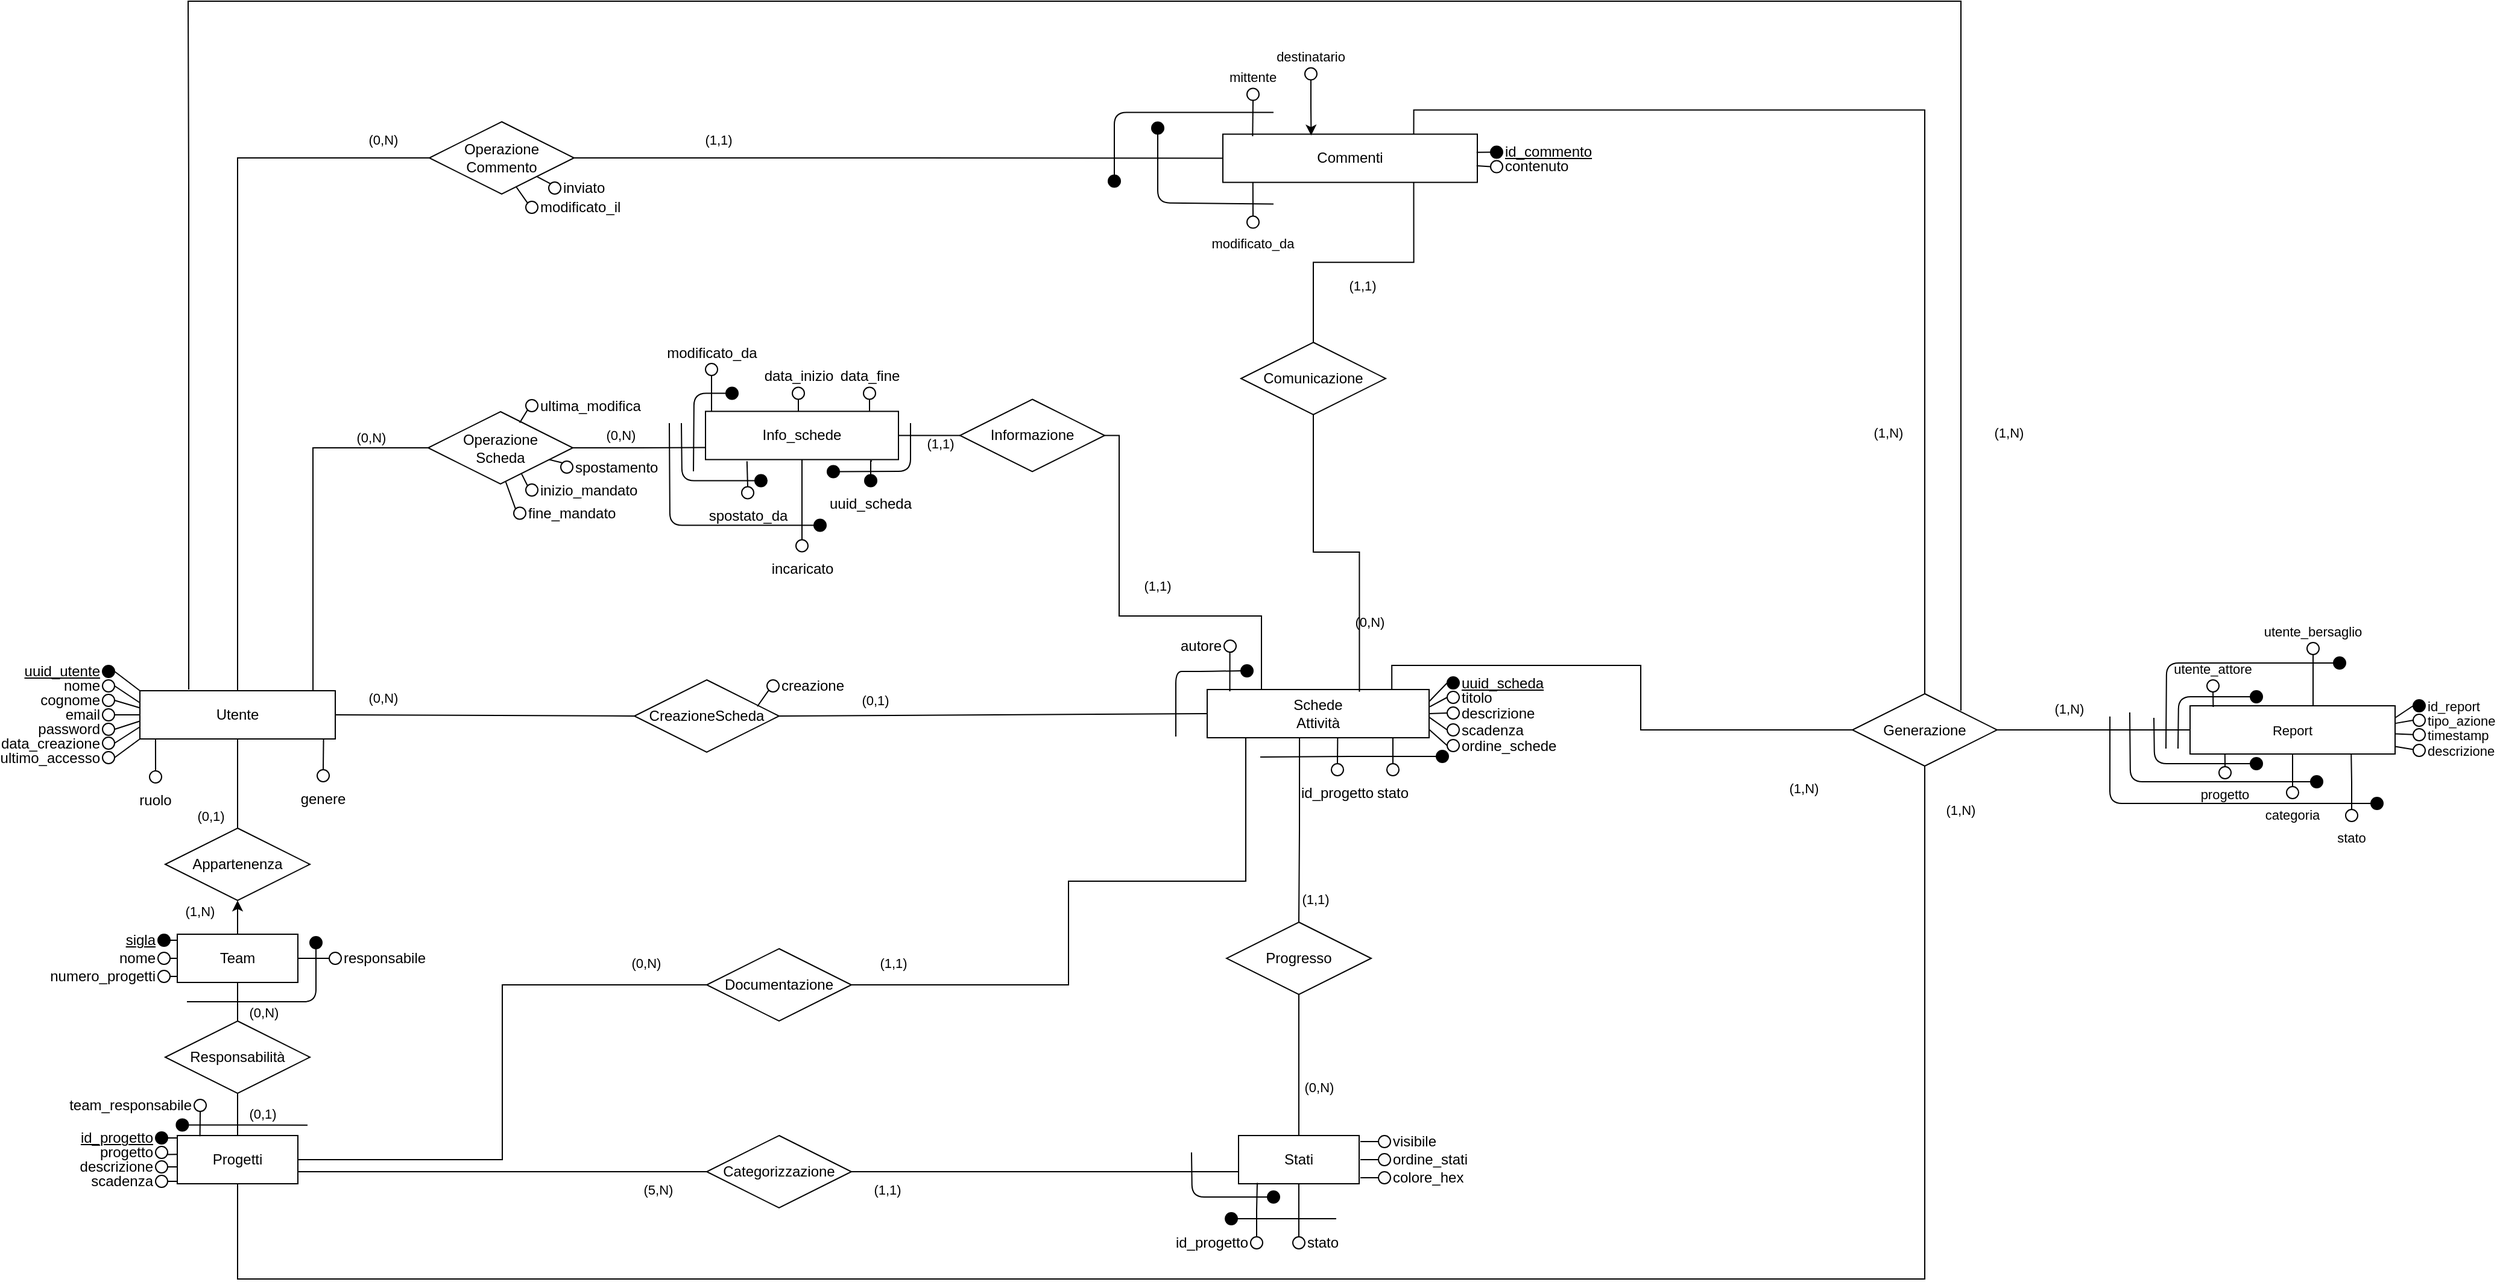 <mxfile version="24.6.4" type="github">
  <diagram name="Pagina-1" id="B8aEJMv9Pn-VPZOqLJiY">
    <mxGraphModel dx="1158" dy="2992" grid="1" gridSize="10" guides="1" tooltips="1" connect="1" arrows="1" fold="1" page="1" pageScale="1" pageWidth="827" pageHeight="1169" math="0" shadow="0">
      <root>
        <mxCell id="0" />
        <mxCell id="1" parent="0" />
        <mxCell id="-OwCE8M7icj2krIlMeeb-2" style="edgeStyle=orthogonalEdgeStyle;rounded=0;orthogonalLoop=1;jettySize=auto;html=1;exitX=0.25;exitY=0;exitDx=0;exitDy=0;entryX=1;entryY=0;entryDx=0;entryDy=0;endArrow=none;endFill=0;" edge="1" parent="1">
          <mxGeometry relative="1" as="geometry">
            <Array as="points">
              <mxPoint x="381" y="-1341" />
              <mxPoint x="381" y="-1500" />
              <mxPoint x="1851" y="-1500" />
            </Array>
            <mxPoint x="381.5" y="-929" as="sourcePoint" />
            <mxPoint x="1851" y="-911.5" as="targetPoint" />
          </mxGeometry>
        </mxCell>
        <mxCell id="-OwCE8M7icj2krIlMeeb-3" style="edgeStyle=orthogonalEdgeStyle;rounded=0;orthogonalLoop=1;jettySize=auto;html=1;exitX=0;exitY=0.5;exitDx=0;exitDy=0;entryX=1;entryY=0.5;entryDx=0;entryDy=0;endArrow=none;endFill=0;" edge="1" parent="1" source="-OwCE8M7icj2krIlMeeb-6" target="-OwCE8M7icj2krIlMeeb-9">
          <mxGeometry relative="1" as="geometry" />
        </mxCell>
        <mxCell id="-OwCE8M7icj2krIlMeeb-4" style="rounded=0;orthogonalLoop=1;jettySize=auto;html=1;exitX=0;exitY=0.25;exitDx=0;exitDy=0;entryX=1;entryY=0.5;entryDx=0;entryDy=0;endArrow=none;endFill=0;" edge="1" parent="1" source="-OwCE8M7icj2krIlMeeb-6" target="-OwCE8M7icj2krIlMeeb-12">
          <mxGeometry relative="1" as="geometry" />
        </mxCell>
        <mxCell id="-OwCE8M7icj2krIlMeeb-5" style="rounded=0;orthogonalLoop=1;jettySize=auto;html=1;exitX=0;exitY=1;exitDx=0;exitDy=0;entryX=1;entryY=0.5;entryDx=0;entryDy=0;endArrow=none;endFill=0;" edge="1" parent="1" source="-OwCE8M7icj2krIlMeeb-6" target="-OwCE8M7icj2krIlMeeb-136">
          <mxGeometry relative="1" as="geometry" />
        </mxCell>
        <mxCell id="-OwCE8M7icj2krIlMeeb-218" style="edgeStyle=orthogonalEdgeStyle;rounded=0;orthogonalLoop=1;jettySize=auto;html=1;exitX=0.94;exitY=1;exitDx=0;exitDy=0;entryX=0.5;entryY=0;entryDx=0;entryDy=0;endArrow=none;endFill=0;exitPerimeter=0;" edge="1" parent="1" source="-OwCE8M7icj2krIlMeeb-6" target="-OwCE8M7icj2krIlMeeb-217">
          <mxGeometry relative="1" as="geometry" />
        </mxCell>
        <mxCell id="-OwCE8M7icj2krIlMeeb-6" value="Utente" style="whiteSpace=wrap;html=1;align=center;" vertex="1" parent="1">
          <mxGeometry x="341" y="-928" width="162" height="40" as="geometry" />
        </mxCell>
        <mxCell id="-OwCE8M7icj2krIlMeeb-7" style="rounded=0;orthogonalLoop=1;jettySize=auto;html=1;exitX=1;exitY=0.5;exitDx=0;exitDy=0;entryX=-0.003;entryY=0.634;entryDx=0;entryDy=0;endArrow=none;endFill=0;entryPerimeter=0;" edge="1" parent="1" source="-OwCE8M7icj2krIlMeeb-8" target="-OwCE8M7icj2krIlMeeb-6">
          <mxGeometry relative="1" as="geometry" />
        </mxCell>
        <mxCell id="-OwCE8M7icj2krIlMeeb-8" value="password" style="ellipse;whiteSpace=wrap;html=1;align=right;labelPosition=left;verticalLabelPosition=middle;verticalAlign=middle;fillColor=#FFFFFF;strokeColor=default;fillStyle=auto;gradientColor=none;" vertex="1" parent="1">
          <mxGeometry x="310" y="-901" width="10" height="10" as="geometry" />
        </mxCell>
        <mxCell id="-OwCE8M7icj2krIlMeeb-9" value="email" style="ellipse;whiteSpace=wrap;html=1;align=right;labelPosition=left;verticalLabelPosition=middle;verticalAlign=middle;fillColor=#FFFFFF;strokeColor=default;fillStyle=auto;gradientColor=none;" vertex="1" parent="1">
          <mxGeometry x="310" y="-913" width="10" height="10" as="geometry" />
        </mxCell>
        <mxCell id="-OwCE8M7icj2krIlMeeb-10" style="rounded=0;orthogonalLoop=1;jettySize=auto;html=1;exitX=1;exitY=0.5;exitDx=0;exitDy=0;entryX=0.001;entryY=0.356;entryDx=0;entryDy=0;endArrow=none;endFill=0;entryPerimeter=0;" edge="1" parent="1" source="-OwCE8M7icj2krIlMeeb-11" target="-OwCE8M7icj2krIlMeeb-6">
          <mxGeometry relative="1" as="geometry" />
        </mxCell>
        <mxCell id="-OwCE8M7icj2krIlMeeb-11" value="cognome" style="ellipse;whiteSpace=wrap;html=1;align=right;labelPosition=left;verticalLabelPosition=middle;verticalAlign=middle;fillColor=#FFFFFF;strokeColor=default;fillStyle=auto;gradientColor=none;" vertex="1" parent="1">
          <mxGeometry x="310" y="-925" width="10" height="10" as="geometry" />
        </mxCell>
        <mxCell id="-OwCE8M7icj2krIlMeeb-12" value="nome" style="ellipse;whiteSpace=wrap;html=1;align=right;labelPosition=left;verticalLabelPosition=middle;verticalAlign=middle;fillColor=#FFFFFF;strokeColor=default;fillStyle=auto;gradientColor=none;" vertex="1" parent="1">
          <mxGeometry x="310" y="-937" width="10" height="10" as="geometry" />
        </mxCell>
        <mxCell id="-OwCE8M7icj2krIlMeeb-13" value="uuid_utente" style="ellipse;whiteSpace=wrap;html=1;align=right;fontStyle=4;labelBackgroundColor=none;labelPosition=left;verticalLabelPosition=middle;verticalAlign=middle;fillColor=#000000;" vertex="1" parent="1">
          <mxGeometry x="310" y="-949" width="10" height="10" as="geometry" />
        </mxCell>
        <mxCell id="-OwCE8M7icj2krIlMeeb-14" style="edgeStyle=orthogonalEdgeStyle;rounded=0;orthogonalLoop=1;jettySize=auto;html=1;exitX=1;exitY=0.75;exitDx=0;exitDy=0;entryX=0;entryY=0.5;entryDx=0;entryDy=0;endArrow=none;endFill=0;" edge="1" parent="1" source="-OwCE8M7icj2krIlMeeb-16" target="-OwCE8M7icj2krIlMeeb-117">
          <mxGeometry relative="1" as="geometry" />
        </mxCell>
        <mxCell id="-OwCE8M7icj2krIlMeeb-15" style="edgeStyle=orthogonalEdgeStyle;rounded=0;orthogonalLoop=1;jettySize=auto;html=1;exitX=0.5;exitY=1;exitDx=0;exitDy=0;entryX=0.5;entryY=1;entryDx=0;entryDy=0;endArrow=none;endFill=0;" edge="1" parent="1" source="-OwCE8M7icj2krIlMeeb-16" target="-OwCE8M7icj2krIlMeeb-80">
          <mxGeometry relative="1" as="geometry">
            <Array as="points">
              <mxPoint x="422" y="-440" />
              <mxPoint x="1821" y="-440" />
            </Array>
          </mxGeometry>
        </mxCell>
        <mxCell id="-OwCE8M7icj2krIlMeeb-16" value="Progetti" style="whiteSpace=wrap;html=1;align=center;" vertex="1" parent="1">
          <mxGeometry x="372" y="-559" width="100" height="40" as="geometry" />
        </mxCell>
        <mxCell id="-OwCE8M7icj2krIlMeeb-17" value="progetto" style="ellipse;whiteSpace=wrap;html=1;align=right;labelPosition=left;verticalLabelPosition=middle;verticalAlign=middle;fillColor=#FFFFFF;strokeColor=default;fillStyle=auto;gradientColor=none;" vertex="1" parent="1">
          <mxGeometry x="354" y="-550" width="10" height="10" as="geometry" />
        </mxCell>
        <mxCell id="-OwCE8M7icj2krIlMeeb-18" style="edgeStyle=orthogonalEdgeStyle;rounded=0;orthogonalLoop=1;jettySize=auto;html=1;exitX=1;exitY=0.5;exitDx=0;exitDy=0;entryX=0;entryY=0.75;entryDx=0;entryDy=0;endArrow=none;endFill=0;" edge="1" parent="1" source="-OwCE8M7icj2krIlMeeb-19" target="-OwCE8M7icj2krIlMeeb-16">
          <mxGeometry relative="1" as="geometry" />
        </mxCell>
        <mxCell id="-OwCE8M7icj2krIlMeeb-19" value="scadenza" style="ellipse;whiteSpace=wrap;html=1;align=right;labelPosition=left;verticalLabelPosition=middle;verticalAlign=middle;fillColor=#FFFFFF;strokeColor=default;fillStyle=auto;gradientColor=none;" vertex="1" parent="1">
          <mxGeometry x="354" y="-526" width="10" height="10" as="geometry" />
        </mxCell>
        <mxCell id="-OwCE8M7icj2krIlMeeb-20" value="descrizione" style="ellipse;whiteSpace=wrap;html=1;align=right;labelPosition=left;verticalLabelPosition=middle;verticalAlign=middle;fillColor=#FFFFFF;strokeColor=default;fillStyle=auto;gradientColor=none;" vertex="1" parent="1">
          <mxGeometry x="354" y="-538" width="10" height="10" as="geometry" />
        </mxCell>
        <mxCell id="-OwCE8M7icj2krIlMeeb-21" value="id_progetto" style="ellipse;whiteSpace=wrap;html=1;align=right;fontStyle=4;labelBackgroundColor=none;labelPosition=left;verticalLabelPosition=middle;verticalAlign=middle;fillColor=#000000;" vertex="1" parent="1">
          <mxGeometry x="354" y="-562" width="10" height="10" as="geometry" />
        </mxCell>
        <mxCell id="-OwCE8M7icj2krIlMeeb-22" value="" style="endArrow=none;html=1;rounded=0;entryX=0;entryY=0.25;entryDx=0;entryDy=0;exitX=1;exitY=0.5;exitDx=0;exitDy=0;edgeStyle=orthogonalEdgeStyle;" edge="1" parent="1" source="-OwCE8M7icj2krIlMeeb-21" target="-OwCE8M7icj2krIlMeeb-16">
          <mxGeometry width="50" height="50" relative="1" as="geometry">
            <mxPoint x="362" y="-571" as="sourcePoint" />
            <mxPoint x="402" y="-611" as="targetPoint" />
          </mxGeometry>
        </mxCell>
        <mxCell id="-OwCE8M7icj2krIlMeeb-23" value="" style="endArrow=none;html=1;rounded=0;entryX=1;entryY=0.5;entryDx=0;entryDy=0;exitX=-0.004;exitY=0.392;exitDx=0;exitDy=0;exitPerimeter=0;edgeStyle=orthogonalEdgeStyle;" edge="1" parent="1" source="-OwCE8M7icj2krIlMeeb-16" target="-OwCE8M7icj2krIlMeeb-17">
          <mxGeometry width="50" height="50" relative="1" as="geometry">
            <mxPoint x="342" y="-511" as="sourcePoint" />
            <mxPoint x="392" y="-561" as="targetPoint" />
          </mxGeometry>
        </mxCell>
        <mxCell id="-OwCE8M7icj2krIlMeeb-24" style="edgeStyle=orthogonalEdgeStyle;rounded=0;orthogonalLoop=1;jettySize=auto;html=1;exitX=0.416;exitY=1;exitDx=0;exitDy=0;endArrow=none;endFill=0;exitPerimeter=0;" edge="1" parent="1" source="-OwCE8M7icj2krIlMeeb-26" target="-OwCE8M7icj2krIlMeeb-119">
          <mxGeometry relative="1" as="geometry" />
        </mxCell>
        <mxCell id="-OwCE8M7icj2krIlMeeb-25" style="edgeStyle=orthogonalEdgeStyle;rounded=0;orthogonalLoop=1;jettySize=auto;html=1;exitX=0.25;exitY=1;exitDx=0;exitDy=0;entryX=1;entryY=0.5;entryDx=0;entryDy=0;endArrow=none;endFill=0;" edge="1" parent="1" source="-OwCE8M7icj2krIlMeeb-26" target="-OwCE8M7icj2krIlMeeb-43">
          <mxGeometry relative="1" as="geometry">
            <Array as="points">
              <mxPoint x="1258" y="-770" />
              <mxPoint x="1111" y="-770" />
              <mxPoint x="1111" y="-684" />
            </Array>
          </mxGeometry>
        </mxCell>
        <mxCell id="-OwCE8M7icj2krIlMeeb-261" style="rounded=0;orthogonalLoop=1;jettySize=auto;html=1;exitX=1;exitY=0.25;exitDx=0;exitDy=0;entryX=0;entryY=0.5;entryDx=0;entryDy=0;endArrow=none;endFill=0;" edge="1" parent="1" source="-OwCE8M7icj2krIlMeeb-26" target="-OwCE8M7icj2krIlMeeb-29">
          <mxGeometry relative="1" as="geometry" />
        </mxCell>
        <mxCell id="-OwCE8M7icj2krIlMeeb-26" value="Schede&lt;br&gt;Attività" style="whiteSpace=wrap;html=1;align=center;flipH=0;flipV=0;" vertex="1" parent="1">
          <mxGeometry x="1226" y="-929" width="184" height="40" as="geometry" />
        </mxCell>
        <mxCell id="-OwCE8M7icj2krIlMeeb-262" style="rounded=0;orthogonalLoop=1;jettySize=auto;html=1;exitX=0;exitY=0.5;exitDx=0;exitDy=0;entryX=1.003;entryY=0.357;entryDx=0;entryDy=0;endArrow=none;endFill=0;entryPerimeter=0;" edge="1" parent="1" source="-OwCE8M7icj2krIlMeeb-27" target="-OwCE8M7icj2krIlMeeb-26">
          <mxGeometry relative="1" as="geometry" />
        </mxCell>
        <mxCell id="-OwCE8M7icj2krIlMeeb-27" value="titolo" style="ellipse;whiteSpace=wrap;html=1;align=left;labelPosition=right;verticalLabelPosition=middle;verticalAlign=middle;fillColor=#FFFFFF;strokeColor=default;fillStyle=auto;gradientColor=none;" vertex="1" parent="1">
          <mxGeometry x="1425" y="-927.5" width="10" height="10" as="geometry" />
        </mxCell>
        <mxCell id="-OwCE8M7icj2krIlMeeb-263" style="rounded=0;orthogonalLoop=1;jettySize=auto;html=1;exitX=0;exitY=0.5;exitDx=0;exitDy=0;entryX=1;entryY=0.5;entryDx=0;entryDy=0;endArrow=none;endFill=0;" edge="1" parent="1" source="-OwCE8M7icj2krIlMeeb-28" target="-OwCE8M7icj2krIlMeeb-26">
          <mxGeometry relative="1" as="geometry" />
        </mxCell>
        <mxCell id="-OwCE8M7icj2krIlMeeb-28" value="descrizione" style="ellipse;whiteSpace=wrap;html=1;align=left;labelPosition=right;verticalLabelPosition=middle;verticalAlign=middle;fillColor=#FFFFFF;strokeColor=default;fillStyle=auto;gradientColor=none;" vertex="1" parent="1">
          <mxGeometry x="1425" y="-914.5" width="10" height="10" as="geometry" />
        </mxCell>
        <mxCell id="-OwCE8M7icj2krIlMeeb-29" value="uuid_scheda" style="ellipse;whiteSpace=wrap;html=1;align=left;fontStyle=4;labelBackgroundColor=none;labelPosition=right;verticalLabelPosition=middle;verticalAlign=middle;fillColor=#000000;" vertex="1" parent="1">
          <mxGeometry x="1425" y="-939.5" width="10" height="10" as="geometry" />
        </mxCell>
        <mxCell id="-OwCE8M7icj2krIlMeeb-222" style="edgeStyle=orthogonalEdgeStyle;rounded=0;orthogonalLoop=1;jettySize=auto;html=1;exitX=0.5;exitY=0;exitDx=0;exitDy=0;entryX=0.5;entryY=1;entryDx=0;entryDy=0;" edge="1" parent="1" source="-OwCE8M7icj2krIlMeeb-33" target="-OwCE8M7icj2krIlMeeb-41">
          <mxGeometry relative="1" as="geometry" />
        </mxCell>
        <mxCell id="-OwCE8M7icj2krIlMeeb-293" style="edgeStyle=orthogonalEdgeStyle;rounded=0;orthogonalLoop=1;jettySize=auto;html=1;exitX=1;exitY=0.5;exitDx=0;exitDy=0;endArrow=none;endFill=0;" edge="1" parent="1" source="-OwCE8M7icj2krIlMeeb-33" target="-OwCE8M7icj2krIlMeeb-292">
          <mxGeometry relative="1" as="geometry" />
        </mxCell>
        <mxCell id="-OwCE8M7icj2krIlMeeb-33" value="Team" style="whiteSpace=wrap;html=1;align=center;" vertex="1" parent="1">
          <mxGeometry x="372" y="-726" width="100" height="40" as="geometry" />
        </mxCell>
        <mxCell id="-OwCE8M7icj2krIlMeeb-34" style="rounded=0;orthogonalLoop=1;jettySize=auto;html=1;exitX=1;exitY=0.5;exitDx=0;exitDy=0;entryX=0;entryY=0.75;entryDx=0;entryDy=0;endArrow=none;endFill=0;edgeStyle=orthogonalEdgeStyle;" edge="1" parent="1" source="-OwCE8M7icj2krIlMeeb-35" target="-OwCE8M7icj2krIlMeeb-33">
          <mxGeometry relative="1" as="geometry" />
        </mxCell>
        <mxCell id="-OwCE8M7icj2krIlMeeb-35" value="numero_progetti" style="ellipse;whiteSpace=wrap;html=1;align=right;labelPosition=left;verticalLabelPosition=middle;verticalAlign=middle;fillColor=#FFFFFF;strokeColor=default;fillStyle=auto;gradientColor=none;" vertex="1" parent="1">
          <mxGeometry x="356" y="-696" width="10" height="10" as="geometry" />
        </mxCell>
        <mxCell id="-OwCE8M7icj2krIlMeeb-36" style="rounded=0;orthogonalLoop=1;jettySize=auto;html=1;exitX=1;exitY=0.5;exitDx=0;exitDy=0;entryX=0;entryY=0.25;entryDx=0;entryDy=0;endArrow=none;endFill=0;edgeStyle=orthogonalEdgeStyle;" edge="1" parent="1" source="-OwCE8M7icj2krIlMeeb-37" target="-OwCE8M7icj2krIlMeeb-33">
          <mxGeometry relative="1" as="geometry" />
        </mxCell>
        <mxCell id="-OwCE8M7icj2krIlMeeb-37" value="sigla" style="ellipse;whiteSpace=wrap;html=1;align=right;fontStyle=4;labelBackgroundColor=none;labelPosition=left;verticalLabelPosition=middle;verticalAlign=middle;fillColor=#000000;" vertex="1" parent="1">
          <mxGeometry x="356" y="-726" width="10" height="10" as="geometry" />
        </mxCell>
        <mxCell id="-OwCE8M7icj2krIlMeeb-38" style="edgeStyle=orthogonalEdgeStyle;rounded=0;orthogonalLoop=1;jettySize=auto;html=1;exitX=0.75;exitY=1;exitDx=0;exitDy=0;endArrow=none;endFill=0;" edge="1" parent="1" source="-OwCE8M7icj2krIlMeeb-40" target="-OwCE8M7icj2krIlMeeb-120">
          <mxGeometry relative="1" as="geometry" />
        </mxCell>
        <mxCell id="-OwCE8M7icj2krIlMeeb-39" style="edgeStyle=orthogonalEdgeStyle;rounded=0;orthogonalLoop=1;jettySize=auto;html=1;exitX=0.75;exitY=0;exitDx=0;exitDy=0;entryX=0.5;entryY=0;entryDx=0;entryDy=0;endArrow=none;endFill=0;" edge="1" parent="1" source="-OwCE8M7icj2krIlMeeb-40" target="-OwCE8M7icj2krIlMeeb-80">
          <mxGeometry relative="1" as="geometry" />
        </mxCell>
        <mxCell id="-OwCE8M7icj2krIlMeeb-40" value="Commenti" style="whiteSpace=wrap;html=1;align=center;" vertex="1" parent="1">
          <mxGeometry x="1239" y="-1389.71" width="211" height="40" as="geometry" />
        </mxCell>
        <mxCell id="-OwCE8M7icj2krIlMeeb-221" style="edgeStyle=orthogonalEdgeStyle;rounded=0;orthogonalLoop=1;jettySize=auto;html=1;exitX=0.5;exitY=0;exitDx=0;exitDy=0;entryX=0.5;entryY=1;entryDx=0;entryDy=0;endArrow=none;endFill=0;" edge="1" parent="1" source="-OwCE8M7icj2krIlMeeb-41" target="-OwCE8M7icj2krIlMeeb-6">
          <mxGeometry relative="1" as="geometry" />
        </mxCell>
        <mxCell id="-OwCE8M7icj2krIlMeeb-41" value="Appartenenza" style="shape=rhombus;perimeter=rhombusPerimeter;whiteSpace=wrap;html=1;align=center;" vertex="1" parent="1">
          <mxGeometry x="362" y="-814" width="120" height="60" as="geometry" />
        </mxCell>
        <mxCell id="-OwCE8M7icj2krIlMeeb-42" style="edgeStyle=orthogonalEdgeStyle;rounded=0;orthogonalLoop=1;jettySize=auto;html=1;exitX=0;exitY=0.5;exitDx=0;exitDy=0;entryX=1;entryY=0.5;entryDx=0;entryDy=0;endArrow=none;endFill=0;" edge="1" parent="1" source="-OwCE8M7icj2krIlMeeb-43" target="-OwCE8M7icj2krIlMeeb-16">
          <mxGeometry relative="1" as="geometry" />
        </mxCell>
        <mxCell id="-OwCE8M7icj2krIlMeeb-43" value="Documentazione" style="shape=rhombus;perimeter=rhombusPerimeter;whiteSpace=wrap;html=1;align=center;" vertex="1" parent="1">
          <mxGeometry x="811" y="-714" width="120" height="60" as="geometry" />
        </mxCell>
        <mxCell id="-OwCE8M7icj2krIlMeeb-44" value="Responsabilità" style="shape=rhombus;perimeter=rhombusPerimeter;whiteSpace=wrap;html=1;align=center;" vertex="1" parent="1">
          <mxGeometry x="362" y="-654" width="120" height="60" as="geometry" />
        </mxCell>
        <mxCell id="-OwCE8M7icj2krIlMeeb-45" value="" style="endArrow=none;html=1;rounded=0;entryX=0.5;entryY=1;entryDx=0;entryDy=0;exitX=0.5;exitY=0;exitDx=0;exitDy=0;" edge="1" parent="1" source="-OwCE8M7icj2krIlMeeb-44" target="-OwCE8M7icj2krIlMeeb-33">
          <mxGeometry width="50" height="50" relative="1" as="geometry">
            <mxPoint x="479" y="-472" as="sourcePoint" />
            <mxPoint x="529" y="-522" as="targetPoint" />
          </mxGeometry>
        </mxCell>
        <mxCell id="-OwCE8M7icj2krIlMeeb-46" value="" style="endArrow=none;html=1;rounded=0;entryX=0.5;entryY=1;entryDx=0;entryDy=0;exitX=0.5;exitY=0;exitDx=0;exitDy=0;" edge="1" parent="1" source="-OwCE8M7icj2krIlMeeb-16" target="-OwCE8M7icj2krIlMeeb-44">
          <mxGeometry width="50" height="50" relative="1" as="geometry">
            <mxPoint x="432" y="-644" as="sourcePoint" />
            <mxPoint x="432" y="-685" as="targetPoint" />
          </mxGeometry>
        </mxCell>
        <mxCell id="-OwCE8M7icj2krIlMeeb-52" value="CreazioneScheda" style="shape=rhombus;perimeter=rhombusPerimeter;whiteSpace=wrap;html=1;align=center;" vertex="1" parent="1">
          <mxGeometry x="751" y="-937" width="120" height="60" as="geometry" />
        </mxCell>
        <mxCell id="-OwCE8M7icj2krIlMeeb-53" value="" style="endArrow=none;html=1;rounded=0;entryX=0;entryY=0.5;entryDx=0;entryDy=0;exitX=1;exitY=0.5;exitDx=0;exitDy=0;" edge="1" parent="1" source="-OwCE8M7icj2krIlMeeb-6" target="-OwCE8M7icj2krIlMeeb-52">
          <mxGeometry width="50" height="50" relative="1" as="geometry">
            <mxPoint x="503" y="-905" as="sourcePoint" />
            <mxPoint x="588" y="-952" as="targetPoint" />
          </mxGeometry>
        </mxCell>
        <mxCell id="-OwCE8M7icj2krIlMeeb-54" value="" style="endArrow=none;html=1;rounded=0;entryX=0;entryY=0.5;entryDx=0;entryDy=0;exitX=1;exitY=0.5;exitDx=0;exitDy=0;" edge="1" parent="1" source="-OwCE8M7icj2krIlMeeb-52" target="-OwCE8M7icj2krIlMeeb-26">
          <mxGeometry width="50" height="50" relative="1" as="geometry">
            <mxPoint x="662" y="-804" as="sourcePoint" />
            <mxPoint x="747" y="-851" as="targetPoint" />
          </mxGeometry>
        </mxCell>
        <mxCell id="-OwCE8M7icj2krIlMeeb-55" style="edgeStyle=elbowEdgeStyle;shape=connector;rounded=0;orthogonalLoop=1;jettySize=auto;html=1;exitX=1;exitY=0.5;exitDx=0;exitDy=0;labelBackgroundColor=default;strokeColor=default;align=center;verticalAlign=middle;fontFamily=Helvetica;fontSize=11;fontColor=default;endArrow=none;sourcePerimeterSpacing=0;targetPerimeterSpacing=0;entryX=0;entryY=0.5;entryDx=0;entryDy=0;" edge="1" parent="1" source="-OwCE8M7icj2krIlMeeb-57" target="-OwCE8M7icj2krIlMeeb-40">
          <mxGeometry relative="1" as="geometry">
            <mxPoint x="1021" y="-1347" as="targetPoint" />
          </mxGeometry>
        </mxCell>
        <mxCell id="-OwCE8M7icj2krIlMeeb-56" style="edgeStyle=orthogonalEdgeStyle;rounded=0;orthogonalLoop=1;jettySize=auto;html=1;exitX=0;exitY=0.5;exitDx=0;exitDy=0;endArrow=none;endFill=0;" edge="1" parent="1" source="-OwCE8M7icj2krIlMeeb-57" target="-OwCE8M7icj2krIlMeeb-6">
          <mxGeometry relative="1" as="geometry" />
        </mxCell>
        <mxCell id="-OwCE8M7icj2krIlMeeb-57" value="Operazione&lt;br&gt;Commento" style="shape=rhombus;perimeter=rhombusPerimeter;whiteSpace=wrap;html=1;align=center;" vertex="1" parent="1">
          <mxGeometry x="581" y="-1400" width="120" height="60" as="geometry" />
        </mxCell>
        <mxCell id="-OwCE8M7icj2krIlMeeb-58" style="rounded=0;orthogonalLoop=1;jettySize=auto;html=1;exitX=0;exitY=0.5;exitDx=0;exitDy=0;entryX=0.997;entryY=0.656;entryDx=0;entryDy=0;endArrow=none;endFill=0;entryPerimeter=0;" edge="1" parent="1" source="-OwCE8M7icj2krIlMeeb-59" target="-OwCE8M7icj2krIlMeeb-40">
          <mxGeometry relative="1" as="geometry" />
        </mxCell>
        <mxCell id="-OwCE8M7icj2krIlMeeb-59" value="contenuto" style="ellipse;whiteSpace=wrap;html=1;align=left;labelPosition=right;verticalLabelPosition=middle;verticalAlign=middle;fillColor=#FFFFFF;strokeColor=default;fillStyle=auto;gradientColor=none;" vertex="1" parent="1">
          <mxGeometry x="1461" y="-1367.71" width="10" height="10" as="geometry" />
        </mxCell>
        <mxCell id="-OwCE8M7icj2krIlMeeb-60" value="id_commento" style="ellipse;whiteSpace=wrap;html=1;align=left;fontStyle=4;labelBackgroundColor=none;labelPosition=right;verticalLabelPosition=middle;verticalAlign=middle;fillColor=#000000;" vertex="1" parent="1">
          <mxGeometry x="1461" y="-1379.71" width="10" height="10" as="geometry" />
        </mxCell>
        <mxCell id="-OwCE8M7icj2krIlMeeb-61" value="" style="endArrow=none;html=1;rounded=0;exitX=0;exitY=0.5;exitDx=0;exitDy=0;entryX=0.997;entryY=0.377;entryDx=0;entryDy=0;entryPerimeter=0;" edge="1" parent="1" source="-OwCE8M7icj2krIlMeeb-60" target="-OwCE8M7icj2krIlMeeb-40">
          <mxGeometry width="50" height="50" relative="1" as="geometry">
            <mxPoint x="1235.0" y="-1397.71" as="sourcePoint" />
            <mxPoint x="1341" y="-1382.71" as="targetPoint" />
          </mxGeometry>
        </mxCell>
        <mxCell id="-OwCE8M7icj2krIlMeeb-69" style="edgeStyle=none;shape=connector;curved=0;rounded=0;orthogonalLoop=1;jettySize=auto;html=1;exitX=1;exitY=0.25;exitDx=0;exitDy=0;entryX=0;entryY=0.5;entryDx=0;entryDy=0;labelBackgroundColor=default;strokeColor=default;align=center;verticalAlign=middle;fontFamily=Helvetica;fontSize=11;fontColor=default;endArrow=none;sourcePerimeterSpacing=0;targetPerimeterSpacing=0;" edge="1" parent="1" source="-OwCE8M7icj2krIlMeeb-71" target="-OwCE8M7icj2krIlMeeb-72">
          <mxGeometry relative="1" as="geometry" />
        </mxCell>
        <mxCell id="-OwCE8M7icj2krIlMeeb-70" style="edgeStyle=orthogonalEdgeStyle;rounded=0;orthogonalLoop=1;jettySize=auto;html=1;exitX=0;exitY=0.5;exitDx=0;exitDy=0;entryX=1;entryY=0.5;entryDx=0;entryDy=0;endArrow=none;endFill=0;" edge="1" parent="1" source="-OwCE8M7icj2krIlMeeb-71" target="-OwCE8M7icj2krIlMeeb-80">
          <mxGeometry relative="1" as="geometry" />
        </mxCell>
        <mxCell id="-OwCE8M7icj2krIlMeeb-71" value="Report" style="whiteSpace=wrap;html=1;align=center;fontFamily=Helvetica;fontSize=11;fontColor=default;" vertex="1" parent="1">
          <mxGeometry x="2041" y="-915.5" width="170" height="40" as="geometry" />
        </mxCell>
        <mxCell id="-OwCE8M7icj2krIlMeeb-72" value="id_report" style="ellipse;whiteSpace=wrap;html=1;align=left;labelPosition=right;verticalLabelPosition=middle;verticalAlign=middle;fillColor=#000000;strokeColor=default;fillStyle=auto;gradientColor=none;fontFamily=Helvetica;fontSize=11;fontColor=default;" vertex="1" parent="1">
          <mxGeometry x="2226" y="-920.5" width="10" height="10" as="geometry" />
        </mxCell>
        <mxCell id="-OwCE8M7icj2krIlMeeb-73" value="tipo_azione&amp;nbsp;" style="ellipse;html=1;align=left;labelPosition=right;verticalLabelPosition=middle;verticalAlign=middle;fillColor=#FFFFFF;strokeColor=default;fillStyle=auto;gradientColor=none;fontFamily=Helvetica;fontSize=11;fontColor=default;" vertex="1" parent="1">
          <mxGeometry x="2226" y="-908.5" width="10" height="10" as="geometry" />
        </mxCell>
        <mxCell id="-OwCE8M7icj2krIlMeeb-74" value="" style="edgeStyle=none;shape=connector;curved=0;rounded=0;orthogonalLoop=1;jettySize=auto;html=1;labelBackgroundColor=default;strokeColor=default;align=center;verticalAlign=middle;fontFamily=Helvetica;fontSize=11;fontColor=default;endArrow=none;sourcePerimeterSpacing=0;targetPerimeterSpacing=0;" edge="1" parent="1" source="-OwCE8M7icj2krIlMeeb-75" target="-OwCE8M7icj2krIlMeeb-71">
          <mxGeometry relative="1" as="geometry" />
        </mxCell>
        <mxCell id="-OwCE8M7icj2krIlMeeb-75" value="timestamp" style="ellipse;whiteSpace=wrap;html=1;align=left;labelPosition=right;verticalLabelPosition=middle;verticalAlign=middle;fillColor=#FFFFFF;strokeColor=default;fillStyle=auto;gradientColor=none;fontFamily=Helvetica;fontSize=11;fontColor=default;" vertex="1" parent="1">
          <mxGeometry x="2226" y="-896.5" width="10" height="10" as="geometry" />
        </mxCell>
        <mxCell id="-OwCE8M7icj2krIlMeeb-76" value="" style="edgeStyle=none;shape=connector;curved=0;rounded=0;orthogonalLoop=1;jettySize=auto;html=1;labelBackgroundColor=default;strokeColor=default;align=center;verticalAlign=middle;fontFamily=Helvetica;fontSize=11;fontColor=default;endArrow=none;sourcePerimeterSpacing=0;targetPerimeterSpacing=0;" edge="1" parent="1" source="-OwCE8M7icj2krIlMeeb-77" target="-OwCE8M7icj2krIlMeeb-71">
          <mxGeometry relative="1" as="geometry" />
        </mxCell>
        <mxCell id="-OwCE8M7icj2krIlMeeb-77" value="descrizione" style="ellipse;whiteSpace=wrap;html=1;align=left;labelPosition=right;verticalLabelPosition=middle;verticalAlign=middle;fillColor=#FFFFFF;strokeColor=default;fillStyle=auto;gradientColor=none;fontFamily=Helvetica;fontSize=11;fontColor=default;" vertex="1" parent="1">
          <mxGeometry x="2226" y="-883.5" width="10" height="10" as="geometry" />
        </mxCell>
        <mxCell id="-OwCE8M7icj2krIlMeeb-78" style="edgeStyle=orthogonalEdgeStyle;rounded=0;orthogonalLoop=1;jettySize=auto;html=1;exitX=0.5;exitY=0;exitDx=0;exitDy=0;entryX=0.17;entryY=0.99;entryDx=0;entryDy=0;endArrow=none;endFill=0;entryPerimeter=0;" edge="1" parent="1" source="-OwCE8M7icj2krIlMeeb-79" target="-OwCE8M7icj2krIlMeeb-71">
          <mxGeometry relative="1" as="geometry" />
        </mxCell>
        <mxCell id="-OwCE8M7icj2krIlMeeb-79" value="progetto" style="ellipse;whiteSpace=wrap;html=1;align=center;labelPosition=center;verticalLabelPosition=bottom;verticalAlign=top;fillStyle=auto;fontFamily=Helvetica;fontSize=11;" vertex="1" parent="1">
          <mxGeometry x="2065" y="-865" width="10" height="10" as="geometry" />
        </mxCell>
        <mxCell id="-OwCE8M7icj2krIlMeeb-80" value="Generazione" style="shape=rhombus;perimeter=rhombusPerimeter;whiteSpace=wrap;html=1;align=center;" vertex="1" parent="1">
          <mxGeometry x="1761" y="-925.5" width="120" height="60" as="geometry" />
        </mxCell>
        <mxCell id="-OwCE8M7icj2krIlMeeb-81" style="edgeStyle=none;shape=connector;curved=0;rounded=0;orthogonalLoop=1;jettySize=auto;html=1;exitX=0;exitY=0.5;exitDx=0;exitDy=0;entryX=1.001;entryY=0.364;entryDx=0;entryDy=0;entryPerimeter=0;labelBackgroundColor=default;strokeColor=default;align=center;verticalAlign=middle;fontFamily=Helvetica;fontSize=11;fontColor=default;endArrow=none;sourcePerimeterSpacing=0;targetPerimeterSpacing=0;" edge="1" parent="1" source="-OwCE8M7icj2krIlMeeb-73" target="-OwCE8M7icj2krIlMeeb-71">
          <mxGeometry relative="1" as="geometry" />
        </mxCell>
        <mxCell id="-OwCE8M7icj2krIlMeeb-82" style="edgeStyle=orthogonalEdgeStyle;shape=connector;rounded=1;orthogonalLoop=1;jettySize=auto;html=1;exitX=0;exitY=0.5;exitDx=0;exitDy=0;labelBackgroundColor=default;strokeColor=default;align=center;verticalAlign=middle;fontFamily=Helvetica;fontSize=11;fontColor=default;endArrow=none;sourcePerimeterSpacing=0;targetPerimeterSpacing=0;" edge="1" parent="1" source="-OwCE8M7icj2krIlMeeb-83">
          <mxGeometry relative="1" as="geometry">
            <mxPoint x="2011" y="-905.5" as="targetPoint" />
            <mxPoint x="2101" y="-872.5" as="sourcePoint" />
          </mxGeometry>
        </mxCell>
        <mxCell id="-OwCE8M7icj2krIlMeeb-83" value="" style="ellipse;whiteSpace=wrap;html=1;align=right;fontStyle=4;labelBackgroundColor=none;labelPosition=left;verticalLabelPosition=middle;verticalAlign=middle;fillColor=#000000;fontFamily=Helvetica;fontSize=11;fontColor=default;" vertex="1" parent="1">
          <mxGeometry x="2091" y="-872.5" width="10" height="10" as="geometry" />
        </mxCell>
        <mxCell id="-OwCE8M7icj2krIlMeeb-86" value="(0,1)" style="text;html=1;strokeColor=none;fillColor=none;align=center;verticalAlign=middle;whiteSpace=wrap;rounded=0;fontSize=11;fontFamily=Helvetica;fontColor=default;" vertex="1" parent="1">
          <mxGeometry x="370" y="-839.5" width="60" height="30" as="geometry" />
        </mxCell>
        <mxCell id="-OwCE8M7icj2krIlMeeb-87" value="(1,N)" style="text;html=1;strokeColor=none;fillColor=none;align=center;verticalAlign=middle;whiteSpace=wrap;rounded=0;movable=1;resizable=1;rotatable=1;deletable=1;editable=1;locked=0;connectable=1;fontSize=11;fontFamily=Helvetica;fontColor=default;" vertex="1" parent="1">
          <mxGeometry x="361" y="-760" width="60" height="30" as="geometry" />
        </mxCell>
        <mxCell id="-OwCE8M7icj2krIlMeeb-88" value="(0,N)" style="text;html=1;strokeColor=none;fillColor=none;align=center;verticalAlign=middle;whiteSpace=wrap;rounded=0;fontSize=11;fontFamily=Helvetica;fontColor=default;" vertex="1" parent="1">
          <mxGeometry x="414" y="-676" width="60" height="30" as="geometry" />
        </mxCell>
        <mxCell id="-OwCE8M7icj2krIlMeeb-89" value="(0,1)" style="text;html=1;strokeColor=none;fillColor=none;align=center;verticalAlign=middle;whiteSpace=wrap;rounded=0;fontSize=11;fontFamily=Helvetica;fontColor=default;" vertex="1" parent="1">
          <mxGeometry x="413" y="-592" width="60" height="30" as="geometry" />
        </mxCell>
        <mxCell id="-OwCE8M7icj2krIlMeeb-90" value="(0,N)" style="text;html=1;strokeColor=none;fillColor=none;align=center;verticalAlign=middle;whiteSpace=wrap;rounded=0;movable=1;resizable=1;rotatable=1;deletable=1;editable=1;locked=0;connectable=1;fontSize=11;fontFamily=Helvetica;fontColor=default;" vertex="1" parent="1">
          <mxGeometry x="731" y="-717" width="60" height="30" as="geometry" />
        </mxCell>
        <mxCell id="-OwCE8M7icj2krIlMeeb-91" value="(1,1)" style="text;html=1;strokeColor=none;fillColor=none;align=center;verticalAlign=middle;whiteSpace=wrap;rounded=0;fontSize=11;fontFamily=Helvetica;fontColor=default;" vertex="1" parent="1">
          <mxGeometry x="1286" y="-770" width="60" height="30" as="geometry" />
        </mxCell>
        <mxCell id="-OwCE8M7icj2krIlMeeb-92" value="(0,N)" style="text;html=1;strokeColor=none;fillColor=none;align=center;verticalAlign=middle;whiteSpace=wrap;rounded=0;fontSize=11;fontFamily=Helvetica;fontColor=default;" vertex="1" parent="1">
          <mxGeometry x="513" y="-937" width="60" height="30" as="geometry" />
        </mxCell>
        <mxCell id="-OwCE8M7icj2krIlMeeb-93" value="(0,1)" style="text;html=1;strokeColor=none;fillColor=none;align=center;verticalAlign=middle;whiteSpace=wrap;rounded=0;fontSize=11;fontFamily=Helvetica;fontColor=default;" vertex="1" parent="1">
          <mxGeometry x="921" y="-935.5" width="60" height="30" as="geometry" />
        </mxCell>
        <mxCell id="-OwCE8M7icj2krIlMeeb-95" value="(0,N)" style="text;html=1;strokeColor=none;fillColor=none;align=center;verticalAlign=middle;whiteSpace=wrap;rounded=0;fontSize=11;fontFamily=Helvetica;fontColor=default;" vertex="1" parent="1">
          <mxGeometry x="513" y="-1400" width="60" height="30" as="geometry" />
        </mxCell>
        <mxCell id="-OwCE8M7icj2krIlMeeb-96" value="(1,1)" style="text;html=1;strokeColor=none;fillColor=none;align=center;verticalAlign=middle;whiteSpace=wrap;rounded=0;fontSize=11;fontFamily=Helvetica;fontColor=default;" vertex="1" parent="1">
          <mxGeometry x="791" y="-1400" width="60" height="30" as="geometry" />
        </mxCell>
        <mxCell id="-OwCE8M7icj2krIlMeeb-98" style="edgeStyle=none;shape=connector;curved=0;rounded=1;orthogonalLoop=1;jettySize=auto;html=1;labelBackgroundColor=default;strokeColor=default;align=center;verticalAlign=middle;fontFamily=Helvetica;fontSize=11;fontColor=default;endArrow=none;sourcePerimeterSpacing=0;targetPerimeterSpacing=0;" edge="1" parent="1" target="-OwCE8M7icj2krIlMeeb-100">
          <mxGeometry relative="1" as="geometry">
            <mxPoint x="1281" y="-1407.71" as="sourcePoint" />
            <Array as="points">
              <mxPoint x="1149" y="-1407.71" />
            </Array>
          </mxGeometry>
        </mxCell>
        <mxCell id="-OwCE8M7icj2krIlMeeb-99" value="mittente" style="ellipse;whiteSpace=wrap;html=1;align=center;labelPosition=center;verticalLabelPosition=top;verticalAlign=bottom;fillStyle=auto;fontFamily=Helvetica;fontSize=11;" vertex="1" parent="1">
          <mxGeometry x="1259" y="-1427.71" width="10" height="10" as="geometry" />
        </mxCell>
        <mxCell id="-OwCE8M7icj2krIlMeeb-100" value="" style="ellipse;whiteSpace=wrap;html=1;align=right;fontStyle=4;labelBackgroundColor=none;labelPosition=left;verticalLabelPosition=middle;verticalAlign=middle;fillColor=#000000;fontFamily=Helvetica;fontSize=11;fontColor=default;" vertex="1" parent="1">
          <mxGeometry x="1144" y="-1355.71" width="10" height="10" as="geometry" />
        </mxCell>
        <mxCell id="-OwCE8M7icj2krIlMeeb-101" value="modificato_da" style="ellipse;whiteSpace=wrap;html=1;align=center;labelPosition=center;verticalLabelPosition=bottom;verticalAlign=top;fillStyle=auto;fontFamily=Helvetica;fontSize=11;" vertex="1" parent="1">
          <mxGeometry x="1259" y="-1321.71" width="10" height="10" as="geometry" />
        </mxCell>
        <mxCell id="-OwCE8M7icj2krIlMeeb-102" value="" style="ellipse;whiteSpace=wrap;html=1;align=right;fontStyle=4;labelBackgroundColor=none;labelPosition=left;verticalLabelPosition=middle;verticalAlign=middle;fillColor=#000000;fontFamily=Helvetica;fontSize=11;fontColor=default;" vertex="1" parent="1">
          <mxGeometry x="1180" y="-1399.71" width="10" height="10" as="geometry" />
        </mxCell>
        <mxCell id="-OwCE8M7icj2krIlMeeb-103" style="edgeStyle=none;shape=connector;curved=0;rounded=0;orthogonalLoop=1;jettySize=auto;html=1;exitX=0.5;exitY=1;exitDx=0;exitDy=0;entryX=0.117;entryY=0.043;entryDx=0;entryDy=0;labelBackgroundColor=default;strokeColor=default;align=center;verticalAlign=middle;fontFamily=Helvetica;fontSize=11;fontColor=default;endArrow=none;sourcePerimeterSpacing=0;targetPerimeterSpacing=0;entryPerimeter=0;" edge="1" parent="1" source="-OwCE8M7icj2krIlMeeb-99" target="-OwCE8M7icj2krIlMeeb-40">
          <mxGeometry relative="1" as="geometry">
            <mxPoint x="1329" y="-1411.71" as="sourcePoint" />
            <mxPoint x="1315.0" y="-1388.95" as="targetPoint" />
          </mxGeometry>
        </mxCell>
        <mxCell id="-OwCE8M7icj2krIlMeeb-104" style="edgeStyle=none;shape=connector;curved=0;rounded=0;orthogonalLoop=1;jettySize=auto;html=1;exitX=0.5;exitY=0;exitDx=0;exitDy=0;labelBackgroundColor=default;strokeColor=default;align=center;verticalAlign=middle;fontFamily=Helvetica;fontSize=11;fontColor=default;endArrow=none;sourcePerimeterSpacing=0;targetPerimeterSpacing=0;entryX=0.118;entryY=0.993;entryDx=0;entryDy=0;entryPerimeter=0;" edge="1" parent="1" source="-OwCE8M7icj2krIlMeeb-101" target="-OwCE8M7icj2krIlMeeb-40">
          <mxGeometry relative="1" as="geometry">
            <mxPoint x="1314" y="-1341.71" as="targetPoint" />
          </mxGeometry>
        </mxCell>
        <mxCell id="-OwCE8M7icj2krIlMeeb-105" value="" style="endArrow=none;html=1;rounded=1;labelBackgroundColor=default;strokeColor=default;align=center;verticalAlign=middle;fontFamily=Helvetica;fontSize=11;fontColor=default;sourcePerimeterSpacing=0;targetPerimeterSpacing=0;shape=connector;curved=0;exitX=0.5;exitY=1;exitDx=0;exitDy=0;" edge="1" parent="1" source="-OwCE8M7icj2krIlMeeb-102">
          <mxGeometry width="50" height="50" relative="1" as="geometry">
            <mxPoint x="1149" y="-1350.71" as="sourcePoint" />
            <mxPoint x="1281" y="-1331.71" as="targetPoint" />
            <Array as="points">
              <mxPoint x="1185" y="-1332.71" />
            </Array>
          </mxGeometry>
        </mxCell>
        <mxCell id="-OwCE8M7icj2krIlMeeb-107" value="(1,N)" style="text;html=1;strokeColor=none;fillColor=none;align=center;verticalAlign=middle;whiteSpace=wrap;rounded=0;fontSize=11;fontFamily=Helvetica;fontColor=default;" vertex="1" parent="1">
          <mxGeometry x="1911" y="-928" width="60" height="30" as="geometry" />
        </mxCell>
        <mxCell id="-OwCE8M7icj2krIlMeeb-108" value="autore" style="ellipse;whiteSpace=wrap;html=1;align=right;labelPosition=left;verticalLabelPosition=middle;verticalAlign=middle;fillColor=#FFFFFF;strokeColor=default;fillStyle=auto;gradientColor=none;" vertex="1" parent="1">
          <mxGeometry x="1240" y="-970" width="10" height="10" as="geometry" />
        </mxCell>
        <mxCell id="-OwCE8M7icj2krIlMeeb-109" style="edgeStyle=none;shape=connector;curved=0;rounded=1;orthogonalLoop=1;jettySize=auto;html=1;labelBackgroundColor=default;strokeColor=default;align=center;verticalAlign=middle;fontFamily=Helvetica;fontSize=11;fontColor=default;endArrow=none;sourcePerimeterSpacing=0;targetPerimeterSpacing=0;exitX=0;exitY=0.5;exitDx=0;exitDy=0;" edge="1" parent="1" source="-OwCE8M7icj2krIlMeeb-316">
          <mxGeometry relative="1" as="geometry">
            <mxPoint x="1200" y="-890" as="targetPoint" />
            <Array as="points">
              <mxPoint x="1220" y="-944" />
              <mxPoint x="1200" y="-944" />
            </Array>
            <mxPoint x="1266" y="-950" as="sourcePoint" />
          </mxGeometry>
        </mxCell>
        <mxCell id="-OwCE8M7icj2krIlMeeb-112" value="scadenza" style="ellipse;whiteSpace=wrap;html=1;align=left;labelPosition=right;verticalLabelPosition=middle;verticalAlign=middle;fillColor=#FFFFFF;strokeColor=default;fillStyle=auto;gradientColor=none;" vertex="1" parent="1">
          <mxGeometry x="1425" y="-900.5" width="10" height="10" as="geometry" />
        </mxCell>
        <mxCell id="-OwCE8M7icj2krIlMeeb-114" style="edgeStyle=orthogonalEdgeStyle;rounded=0;orthogonalLoop=1;jettySize=auto;html=1;exitX=0.5;exitY=1;exitDx=0;exitDy=0;entryX=0.5;entryY=0;entryDx=0;entryDy=0;endArrow=none;endFill=0;" edge="1" parent="1" source="-OwCE8M7icj2krIlMeeb-115" target="-OwCE8M7icj2krIlMeeb-160">
          <mxGeometry relative="1" as="geometry" />
        </mxCell>
        <mxCell id="-OwCE8M7icj2krIlMeeb-115" value="Stati" style="whiteSpace=wrap;html=1;align=center;" vertex="1" parent="1">
          <mxGeometry x="1252" y="-559" width="100" height="40" as="geometry" />
        </mxCell>
        <mxCell id="-OwCE8M7icj2krIlMeeb-116" style="edgeStyle=orthogonalEdgeStyle;rounded=0;orthogonalLoop=1;jettySize=auto;html=1;exitX=1;exitY=0.5;exitDx=0;exitDy=0;entryX=0;entryY=0.75;entryDx=0;entryDy=0;endArrow=none;endFill=0;" edge="1" parent="1" source="-OwCE8M7icj2krIlMeeb-117" target="-OwCE8M7icj2krIlMeeb-115">
          <mxGeometry relative="1" as="geometry" />
        </mxCell>
        <mxCell id="-OwCE8M7icj2krIlMeeb-117" value="Categorizzazione" style="shape=rhombus;perimeter=rhombusPerimeter;whiteSpace=wrap;html=1;align=center;" vertex="1" parent="1">
          <mxGeometry x="811" y="-559" width="120" height="60" as="geometry" />
        </mxCell>
        <mxCell id="-OwCE8M7icj2krIlMeeb-118" style="edgeStyle=orthogonalEdgeStyle;rounded=0;orthogonalLoop=1;jettySize=auto;html=1;exitX=0.5;exitY=1;exitDx=0;exitDy=0;entryX=0.5;entryY=0;entryDx=0;entryDy=0;endArrow=none;endFill=0;" edge="1" parent="1" source="-OwCE8M7icj2krIlMeeb-119" target="-OwCE8M7icj2krIlMeeb-115">
          <mxGeometry relative="1" as="geometry" />
        </mxCell>
        <mxCell id="-OwCE8M7icj2krIlMeeb-119" value="Progresso" style="shape=rhombus;perimeter=rhombusPerimeter;whiteSpace=wrap;html=1;align=center;" vertex="1" parent="1">
          <mxGeometry x="1242" y="-736" width="120" height="60" as="geometry" />
        </mxCell>
        <mxCell id="-OwCE8M7icj2krIlMeeb-120" value="Comunicazione" style="shape=rhombus;perimeter=rhombusPerimeter;whiteSpace=wrap;html=1;align=center;" vertex="1" parent="1">
          <mxGeometry x="1254" y="-1217" width="120" height="60" as="geometry" />
        </mxCell>
        <mxCell id="-OwCE8M7icj2krIlMeeb-121" value="(5,N)" style="text;html=1;strokeColor=none;fillColor=none;align=center;verticalAlign=middle;whiteSpace=wrap;rounded=0;movable=1;resizable=1;rotatable=1;deletable=1;editable=1;locked=0;connectable=1;fontSize=11;fontFamily=Helvetica;fontColor=default;" vertex="1" parent="1">
          <mxGeometry x="741" y="-529" width="60" height="30" as="geometry" />
        </mxCell>
        <mxCell id="-OwCE8M7icj2krIlMeeb-122" value="(1,1)" style="text;html=1;strokeColor=none;fillColor=none;align=center;verticalAlign=middle;whiteSpace=wrap;rounded=0;fontSize=11;fontFamily=Helvetica;fontColor=default;" vertex="1" parent="1">
          <mxGeometry x="931" y="-529" width="60" height="30" as="geometry" />
        </mxCell>
        <mxCell id="-OwCE8M7icj2krIlMeeb-123" value="(0,N)" style="text;html=1;strokeColor=none;fillColor=none;align=center;verticalAlign=middle;whiteSpace=wrap;rounded=0;fontSize=11;fontFamily=Helvetica;fontColor=default;" vertex="1" parent="1">
          <mxGeometry x="1289" y="-614" width="60" height="30" as="geometry" />
        </mxCell>
        <mxCell id="-OwCE8M7icj2krIlMeeb-124" value="(1,1)" style="text;html=1;strokeColor=none;fillColor=none;align=center;verticalAlign=middle;whiteSpace=wrap;rounded=0;fontSize=11;fontFamily=Helvetica;fontColor=default;" vertex="1" parent="1">
          <mxGeometry x="936" y="-717" width="60" height="30" as="geometry" />
        </mxCell>
        <mxCell id="-OwCE8M7icj2krIlMeeb-125" value="(1,1)" style="text;html=1;strokeColor=none;fillColor=none;align=center;verticalAlign=middle;whiteSpace=wrap;rounded=0;fontSize=11;fontFamily=Helvetica;fontColor=default;" vertex="1" parent="1">
          <mxGeometry x="1325" y="-1279" width="60" height="30" as="geometry" />
        </mxCell>
        <mxCell id="-OwCE8M7icj2krIlMeeb-126" value="(0,N)" style="text;html=1;strokeColor=none;fillColor=none;align=center;verticalAlign=middle;whiteSpace=wrap;rounded=0;fontSize=11;fontFamily=Helvetica;fontColor=default;" vertex="1" parent="1">
          <mxGeometry x="1331" y="-1000" width="60" height="30" as="geometry" />
        </mxCell>
        <mxCell id="-OwCE8M7icj2krIlMeeb-127" value="(1,N)" style="text;html=1;strokeColor=none;fillColor=none;align=center;verticalAlign=middle;whiteSpace=wrap;rounded=0;movable=1;resizable=1;rotatable=1;deletable=1;editable=1;locked=0;connectable=1;fontSize=11;fontFamily=Helvetica;fontColor=default;" vertex="1" parent="1">
          <mxGeometry x="1821" y="-844" width="60" height="30" as="geometry" />
        </mxCell>
        <mxCell id="-OwCE8M7icj2krIlMeeb-128" value="(1,N)" style="text;html=1;strokeColor=none;fillColor=none;align=center;verticalAlign=middle;whiteSpace=wrap;rounded=0;movable=1;resizable=1;rotatable=1;deletable=1;editable=1;locked=0;connectable=1;fontSize=11;fontFamily=Helvetica;fontColor=default;" vertex="1" parent="1">
          <mxGeometry x="1691" y="-862.5" width="60" height="30" as="geometry" />
        </mxCell>
        <mxCell id="-OwCE8M7icj2krIlMeeb-129" value="(1,N)" style="text;html=1;strokeColor=none;fillColor=none;align=center;verticalAlign=middle;whiteSpace=wrap;rounded=0;movable=1;resizable=1;rotatable=1;deletable=1;editable=1;locked=0;connectable=1;fontSize=11;fontFamily=Helvetica;fontColor=default;" vertex="1" parent="1">
          <mxGeometry x="1761" y="-1157" width="60" height="30" as="geometry" />
        </mxCell>
        <mxCell id="-OwCE8M7icj2krIlMeeb-130" value="(1,N)" style="text;html=1;strokeColor=none;fillColor=none;align=center;verticalAlign=middle;whiteSpace=wrap;rounded=0;movable=1;resizable=1;rotatable=1;deletable=1;editable=1;locked=0;connectable=1;fontSize=11;fontFamily=Helvetica;fontColor=default;" vertex="1" parent="1">
          <mxGeometry x="1861" y="-1157" width="60" height="30" as="geometry" />
        </mxCell>
        <mxCell id="-OwCE8M7icj2krIlMeeb-131" style="edgeStyle=orthogonalEdgeStyle;rounded=0;orthogonalLoop=1;jettySize=auto;html=1;exitX=0.5;exitY=1;exitDx=0;exitDy=0;entryX=0.686;entryY=0.046;entryDx=0;entryDy=0;entryPerimeter=0;endArrow=none;endFill=0;" edge="1" parent="1" source="-OwCE8M7icj2krIlMeeb-120" target="-OwCE8M7icj2krIlMeeb-26">
          <mxGeometry relative="1" as="geometry" />
        </mxCell>
        <mxCell id="-OwCE8M7icj2krIlMeeb-132" style="edgeStyle=orthogonalEdgeStyle;rounded=0;orthogonalLoop=1;jettySize=auto;html=1;exitX=0.5;exitY=1;exitDx=0;exitDy=0;entryX=0.131;entryY=0.037;entryDx=0;entryDy=0;entryPerimeter=0;endArrow=none;endFill=0;" edge="1" parent="1">
          <mxGeometry relative="1" as="geometry">
            <mxPoint x="1247" y="-960" as="sourcePoint" />
            <mxPoint x="1244.768" y="-927.52" as="targetPoint" />
          </mxGeometry>
        </mxCell>
        <mxCell id="-OwCE8M7icj2krIlMeeb-136" value="ultimo_accesso" style="ellipse;whiteSpace=wrap;html=1;align=right;labelPosition=left;verticalLabelPosition=middle;verticalAlign=middle;fillColor=#FFFFFF;strokeColor=default;fillStyle=auto;gradientColor=none;" vertex="1" parent="1">
          <mxGeometry x="310" y="-877.5" width="10" height="10" as="geometry" />
        </mxCell>
        <mxCell id="-OwCE8M7icj2krIlMeeb-137" value="data_creazione" style="ellipse;whiteSpace=wrap;html=1;align=right;labelPosition=left;verticalLabelPosition=middle;verticalAlign=middle;fillColor=#FFFFFF;strokeColor=default;fillStyle=auto;gradientColor=none;" vertex="1" parent="1">
          <mxGeometry x="310" y="-889.5" width="10" height="10" as="geometry" />
        </mxCell>
        <mxCell id="-OwCE8M7icj2krIlMeeb-138" style="rounded=0;orthogonalLoop=1;jettySize=auto;html=1;exitX=1;exitY=0.5;exitDx=0;exitDy=0;entryX=0;entryY=0.75;entryDx=0;entryDy=0;endArrow=none;endFill=0;" edge="1" parent="1" source="-OwCE8M7icj2krIlMeeb-137" target="-OwCE8M7icj2krIlMeeb-6">
          <mxGeometry relative="1" as="geometry" />
        </mxCell>
        <mxCell id="-OwCE8M7icj2krIlMeeb-139" style="rounded=0;orthogonalLoop=1;jettySize=auto;html=1;exitX=1;exitY=0.5;exitDx=0;exitDy=0;strokeColor=default;endArrow=none;endFill=0;strokeWidth=1;entryX=0;entryY=0;entryDx=0;entryDy=0;" edge="1" parent="1" source="-OwCE8M7icj2krIlMeeb-13" target="-OwCE8M7icj2krIlMeeb-6">
          <mxGeometry relative="1" as="geometry">
            <mxPoint x="401" y="-930" as="targetPoint" />
          </mxGeometry>
        </mxCell>
        <mxCell id="-OwCE8M7icj2krIlMeeb-153" style="edgeStyle=orthogonalEdgeStyle;rounded=0;orthogonalLoop=1;jettySize=auto;html=1;exitX=1;exitY=0.5;exitDx=0;exitDy=0;entryX=0;entryY=0.5;entryDx=0;entryDy=0;endArrow=none;endFill=0;" edge="1" parent="1" source="-OwCE8M7icj2krIlMeeb-154" target="-OwCE8M7icj2krIlMeeb-167">
          <mxGeometry relative="1" as="geometry" />
        </mxCell>
        <mxCell id="-OwCE8M7icj2krIlMeeb-154" value="Info_schede" style="whiteSpace=wrap;html=1;align=center;flipH=0;flipV=0;" vertex="1" parent="1">
          <mxGeometry x="810" y="-1159.75" width="160" height="40" as="geometry" />
        </mxCell>
        <mxCell id="-OwCE8M7icj2krIlMeeb-156" style="rounded=0;orthogonalLoop=1;jettySize=auto;html=1;exitX=1;exitY=0.5;exitDx=0;exitDy=0;entryX=0;entryY=0.5;entryDx=0;entryDy=0;endArrow=none;endFill=0;" edge="1" parent="1" source="-OwCE8M7icj2krIlMeeb-157" target="-OwCE8M7icj2krIlMeeb-33">
          <mxGeometry relative="1" as="geometry" />
        </mxCell>
        <mxCell id="-OwCE8M7icj2krIlMeeb-157" value="nome" style="ellipse;whiteSpace=wrap;html=1;align=right;labelPosition=left;verticalLabelPosition=middle;verticalAlign=middle;fillColor=#FFFFFF;strokeColor=default;fillStyle=auto;gradientColor=none;" vertex="1" parent="1">
          <mxGeometry x="356" y="-711" width="10" height="10" as="geometry" />
        </mxCell>
        <mxCell id="-OwCE8M7icj2krIlMeeb-158" style="edgeStyle=orthogonalEdgeStyle;rounded=0;orthogonalLoop=1;jettySize=auto;html=1;exitX=1;exitY=0.5;exitDx=0;exitDy=0;entryX=0.004;entryY=0.642;entryDx=0;entryDy=0;entryPerimeter=0;endArrow=none;endFill=0;" edge="1" parent="1" source="-OwCE8M7icj2krIlMeeb-20" target="-OwCE8M7icj2krIlMeeb-16">
          <mxGeometry relative="1" as="geometry" />
        </mxCell>
        <mxCell id="-OwCE8M7icj2krIlMeeb-159" value="id_progetto" style="ellipse;whiteSpace=wrap;html=1;align=right;labelPosition=left;verticalLabelPosition=middle;verticalAlign=middle;fillColor=#FFFFFF;strokeColor=default;fillStyle=auto;gradientColor=none;" vertex="1" parent="1">
          <mxGeometry x="1262" y="-475" width="10" height="10" as="geometry" />
        </mxCell>
        <mxCell id="-OwCE8M7icj2krIlMeeb-160" value="stato" style="ellipse;whiteSpace=wrap;html=1;align=left;labelPosition=right;verticalLabelPosition=middle;verticalAlign=middle;fillColor=#FAFAFA;strokeColor=default;fillStyle=auto;gradientColor=none;" vertex="1" parent="1">
          <mxGeometry x="1297" y="-475" width="10" height="10" as="geometry" />
        </mxCell>
        <mxCell id="-OwCE8M7icj2krIlMeeb-161" value="uuid_scheda" style="ellipse;whiteSpace=wrap;html=1;align=center;labelPosition=center;verticalLabelPosition=bottom;verticalAlign=top;fillColor=#000000;strokeColor=default;fillStyle=auto;gradientColor=none;" vertex="1" parent="1">
          <mxGeometry x="942" y="-1107.25" width="10" height="10" as="geometry" />
        </mxCell>
        <mxCell id="-OwCE8M7icj2krIlMeeb-162" value="" style="endArrow=none;html=1;rounded=1;labelBackgroundColor=default;strokeColor=default;align=center;verticalAlign=middle;fontFamily=Helvetica;fontSize=11;fontColor=default;sourcePerimeterSpacing=0;targetPerimeterSpacing=0;shape=connector;curved=0;exitX=1;exitY=0.5;exitDx=0;exitDy=0;" edge="1" parent="1" source="-OwCE8M7icj2krIlMeeb-163">
          <mxGeometry width="50" height="50" relative="1" as="geometry">
            <mxPoint x="970" y="-1135.75" as="sourcePoint" />
            <mxPoint x="980" y="-1150" as="targetPoint" />
            <Array as="points">
              <mxPoint x="980" y="-1110" />
            </Array>
          </mxGeometry>
        </mxCell>
        <mxCell id="-OwCE8M7icj2krIlMeeb-163" value="" style="ellipse;whiteSpace=wrap;html=1;align=right;fontStyle=4;labelBackgroundColor=none;labelPosition=left;verticalLabelPosition=middle;verticalAlign=middle;fillColor=#000000;fontFamily=Helvetica;fontSize=11;fontColor=default;flipH=1;" vertex="1" parent="1">
          <mxGeometry x="911" y="-1114.75" width="10" height="10" as="geometry" />
        </mxCell>
        <mxCell id="-OwCE8M7icj2krIlMeeb-166" style="edgeStyle=orthogonalEdgeStyle;rounded=0;orthogonalLoop=1;jettySize=auto;html=1;exitX=1;exitY=0.5;exitDx=0;exitDy=0;endArrow=none;endFill=0;" edge="1" parent="1" source="-OwCE8M7icj2krIlMeeb-167" target="-OwCE8M7icj2krIlMeeb-26">
          <mxGeometry relative="1" as="geometry">
            <Array as="points">
              <mxPoint x="1153" y="-990" />
              <mxPoint x="1271" y="-990" />
            </Array>
          </mxGeometry>
        </mxCell>
        <mxCell id="-OwCE8M7icj2krIlMeeb-167" value="Informazione" style="shape=rhombus;perimeter=rhombusPerimeter;whiteSpace=wrap;html=1;align=center;" vertex="1" parent="1">
          <mxGeometry x="1021" y="-1169.75" width="120" height="60" as="geometry" />
        </mxCell>
        <mxCell id="-OwCE8M7icj2krIlMeeb-168" value="(1,1)" style="text;html=1;strokeColor=none;fillColor=none;align=center;verticalAlign=middle;whiteSpace=wrap;rounded=0;fontSize=11;fontFamily=Helvetica;fontColor=default;" vertex="1" parent="1">
          <mxGeometry x="975" y="-1148.5" width="60" height="30" as="geometry" />
        </mxCell>
        <mxCell id="-OwCE8M7icj2krIlMeeb-169" value="(1,1)" style="text;html=1;strokeColor=none;fillColor=none;align=center;verticalAlign=middle;whiteSpace=wrap;rounded=0;fontSize=11;fontFamily=Helvetica;fontColor=default;" vertex="1" parent="1">
          <mxGeometry x="1155" y="-1030" width="60" height="30" as="geometry" />
        </mxCell>
        <mxCell id="-OwCE8M7icj2krIlMeeb-174" style="edgeStyle=orthogonalEdgeStyle;rounded=0;orthogonalLoop=1;jettySize=auto;html=1;exitX=1;exitY=0.5;exitDx=0;exitDy=0;entryX=0;entryY=0.75;entryDx=0;entryDy=0;endArrow=none;endFill=0;" edge="1" parent="1" source="-OwCE8M7icj2krIlMeeb-176" target="-OwCE8M7icj2krIlMeeb-154">
          <mxGeometry relative="1" as="geometry" />
        </mxCell>
        <mxCell id="-OwCE8M7icj2krIlMeeb-175" style="edgeStyle=orthogonalEdgeStyle;rounded=0;orthogonalLoop=1;jettySize=auto;html=1;exitX=0;exitY=0.5;exitDx=0;exitDy=0;endArrow=none;endFill=0;entryX=0.886;entryY=-0.006;entryDx=0;entryDy=0;entryPerimeter=0;" edge="1" parent="1" source="-OwCE8M7icj2krIlMeeb-176" target="-OwCE8M7icj2krIlMeeb-6">
          <mxGeometry relative="1" as="geometry">
            <mxPoint x="491" y="-1107" as="targetPoint" />
          </mxGeometry>
        </mxCell>
        <mxCell id="-OwCE8M7icj2krIlMeeb-176" value="Operazione&lt;br&gt;Scheda" style="shape=rhombus;perimeter=rhombusPerimeter;whiteSpace=wrap;html=1;align=center;" vertex="1" parent="1">
          <mxGeometry x="580" y="-1159.5" width="120" height="60" as="geometry" />
        </mxCell>
        <mxCell id="-OwCE8M7icj2krIlMeeb-178" style="edgeStyle=orthogonalEdgeStyle;rounded=0;orthogonalLoop=1;jettySize=auto;html=1;exitX=0.5;exitY=0;exitDx=0;exitDy=0;endArrow=none;endFill=0;entryX=0.863;entryY=1.027;entryDx=0;entryDy=0;entryPerimeter=0;" edge="1" parent="1" source="-OwCE8M7icj2krIlMeeb-161" target="-OwCE8M7icj2krIlMeeb-154">
          <mxGeometry relative="1" as="geometry">
            <mxPoint x="990" y="-1092" as="targetPoint" />
            <Array as="points">
              <mxPoint x="947" y="-1119" />
            </Array>
          </mxGeometry>
        </mxCell>
        <mxCell id="-OwCE8M7icj2krIlMeeb-181" value="(0,N)" style="text;html=1;strokeColor=none;fillColor=none;align=center;verticalAlign=middle;whiteSpace=wrap;rounded=0;fontSize=11;fontFamily=Helvetica;fontColor=default;" vertex="1" parent="1">
          <mxGeometry x="503" y="-1153.5" width="60" height="30" as="geometry" />
        </mxCell>
        <mxCell id="-OwCE8M7icj2krIlMeeb-182" value="(0,N)" style="text;html=1;strokeColor=none;fillColor=none;align=center;verticalAlign=middle;whiteSpace=wrap;rounded=0;fontSize=11;fontFamily=Helvetica;fontColor=default;" vertex="1" parent="1">
          <mxGeometry x="710" y="-1154.75" width="60" height="30" as="geometry" />
        </mxCell>
        <mxCell id="-OwCE8M7icj2krIlMeeb-185" value="inizio_mandato" style="ellipse;html=1;align=left;labelPosition=right;verticalLabelPosition=middle;verticalAlign=middle;fillColor=#FFFFFF;strokeColor=default;fillStyle=auto;gradientColor=none;" vertex="1" parent="1">
          <mxGeometry x="661" y="-1099.5" width="10" height="10" as="geometry" />
        </mxCell>
        <mxCell id="-OwCE8M7icj2krIlMeeb-186" value="fine_mandato" style="ellipse;html=1;align=left;labelPosition=right;verticalLabelPosition=middle;verticalAlign=middle;fillColor=#FFFFFF;strokeColor=default;fillStyle=auto;gradientColor=none;" vertex="1" parent="1">
          <mxGeometry x="651" y="-1080.25" width="10" height="10" as="geometry" />
        </mxCell>
        <mxCell id="-OwCE8M7icj2krIlMeeb-189" style="rounded=0;orthogonalLoop=1;jettySize=auto;html=1;exitX=0;exitY=0;exitDx=0;exitDy=0;endArrow=none;endFill=0;" edge="1" parent="1" source="-OwCE8M7icj2krIlMeeb-190" target="-OwCE8M7icj2krIlMeeb-176">
          <mxGeometry relative="1" as="geometry" />
        </mxCell>
        <mxCell id="-OwCE8M7icj2krIlMeeb-190" value="spostamento" style="ellipse;html=1;align=left;labelPosition=right;verticalLabelPosition=middle;verticalAlign=middle;fillColor=#FFFFFF;strokeColor=default;fillStyle=auto;gradientColor=none;" vertex="1" parent="1">
          <mxGeometry x="690" y="-1118.5" width="10" height="10" as="geometry" />
        </mxCell>
        <mxCell id="-OwCE8M7icj2krIlMeeb-191" value="ultima_modifica" style="ellipse;html=1;align=left;labelPosition=right;verticalLabelPosition=middle;verticalAlign=middle;fillColor=#FFFFFF;strokeColor=default;fillStyle=auto;gradientColor=none;" vertex="1" parent="1">
          <mxGeometry x="661" y="-1169.5" width="10" height="10" as="geometry" />
        </mxCell>
        <mxCell id="-OwCE8M7icj2krIlMeeb-281" style="edgeStyle=orthogonalEdgeStyle;rounded=0;orthogonalLoop=1;jettySize=auto;html=1;exitX=0.5;exitY=1;exitDx=0;exitDy=0;endArrow=none;endFill=0;" edge="1" parent="1" source="-OwCE8M7icj2krIlMeeb-193">
          <mxGeometry relative="1" as="geometry">
            <mxPoint x="887" y="-1160" as="targetPoint" />
          </mxGeometry>
        </mxCell>
        <mxCell id="-OwCE8M7icj2krIlMeeb-193" value="data_inizio" style="ellipse;html=1;align=center;labelPosition=center;verticalLabelPosition=top;verticalAlign=bottom;fillColor=#FFFFFF;strokeColor=default;fillStyle=auto;gradientColor=none;" vertex="1" parent="1">
          <mxGeometry x="882" y="-1179.75" width="10" height="10" as="geometry" />
        </mxCell>
        <mxCell id="-OwCE8M7icj2krIlMeeb-194" value="data_fine" style="ellipse;html=1;align=center;labelPosition=center;verticalLabelPosition=top;verticalAlign=bottom;fillColor=#FFFFFF;strokeColor=default;fillStyle=auto;gradientColor=none;" vertex="1" parent="1">
          <mxGeometry x="941" y="-1179.75" width="10" height="10" as="geometry" />
        </mxCell>
        <mxCell id="-OwCE8M7icj2krIlMeeb-196" style="edgeStyle=orthogonalEdgeStyle;rounded=0;orthogonalLoop=1;jettySize=auto;html=1;exitX=0.5;exitY=1;exitDx=0;exitDy=0;entryX=0.85;entryY=-0.008;entryDx=0;entryDy=0;entryPerimeter=0;endArrow=none;endFill=0;" edge="1" parent="1" source="-OwCE8M7icj2krIlMeeb-194" target="-OwCE8M7icj2krIlMeeb-154">
          <mxGeometry relative="1" as="geometry" />
        </mxCell>
        <mxCell id="-OwCE8M7icj2krIlMeeb-197" value="inviato" style="ellipse;html=1;align=left;labelPosition=right;verticalLabelPosition=middle;verticalAlign=middle;fillColor=#FFFFFF;strokeColor=default;fillStyle=auto;gradientColor=none;" vertex="1" parent="1">
          <mxGeometry x="680" y="-1350" width="10" height="10" as="geometry" />
        </mxCell>
        <mxCell id="-OwCE8M7icj2krIlMeeb-198" style="rounded=0;orthogonalLoop=1;jettySize=auto;html=1;exitX=0;exitY=0;exitDx=0;exitDy=0;endArrow=none;endFill=0;" edge="1" parent="1" source="-OwCE8M7icj2krIlMeeb-197" target="-OwCE8M7icj2krIlMeeb-57">
          <mxGeometry relative="1" as="geometry" />
        </mxCell>
        <mxCell id="-OwCE8M7icj2krIlMeeb-199" value="modificato_il" style="ellipse;html=1;align=left;labelPosition=right;verticalLabelPosition=middle;verticalAlign=middle;fillColor=#FFFFFF;strokeColor=default;fillStyle=auto;gradientColor=none;" vertex="1" parent="1">
          <mxGeometry x="661" y="-1334" width="10" height="10" as="geometry" />
        </mxCell>
        <mxCell id="-OwCE8M7icj2krIlMeeb-200" style="edgeStyle=orthogonalEdgeStyle;rounded=0;orthogonalLoop=1;jettySize=auto;html=1;exitX=0.5;exitY=0;exitDx=0;exitDy=0;entryX=0.5;entryY=1;entryDx=0;entryDy=0;endArrow=none;endFill=0;" edge="1" parent="1" source="-OwCE8M7icj2krIlMeeb-201" target="-OwCE8M7icj2krIlMeeb-71">
          <mxGeometry relative="1" as="geometry" />
        </mxCell>
        <mxCell id="-OwCE8M7icj2krIlMeeb-201" value="categoria" style="ellipse;whiteSpace=wrap;html=1;align=center;labelPosition=center;verticalLabelPosition=bottom;verticalAlign=top;fillStyle=auto;fontFamily=Helvetica;fontSize=11;" vertex="1" parent="1">
          <mxGeometry x="2121" y="-848.5" width="10" height="10" as="geometry" />
        </mxCell>
        <mxCell id="-OwCE8M7icj2krIlMeeb-202" value="stato" style="ellipse;whiteSpace=wrap;html=1;align=center;labelPosition=center;verticalLabelPosition=bottom;verticalAlign=top;fillStyle=auto;fontFamily=Helvetica;fontSize=11;" vertex="1" parent="1">
          <mxGeometry x="2170" y="-829.5" width="10" height="10" as="geometry" />
        </mxCell>
        <mxCell id="-OwCE8M7icj2krIlMeeb-203" value="utente_attore" style="ellipse;whiteSpace=wrap;html=1;align=center;labelPosition=center;verticalLabelPosition=top;verticalAlign=bottom;fillStyle=auto;fontFamily=Helvetica;fontSize=11;" vertex="1" parent="1">
          <mxGeometry x="2055" y="-937" width="10" height="10" as="geometry" />
        </mxCell>
        <mxCell id="-OwCE8M7icj2krIlMeeb-204" value="utente_bersaglio" style="ellipse;whiteSpace=wrap;html=1;align=center;labelPosition=center;verticalLabelPosition=top;verticalAlign=bottom;fillStyle=auto;fontFamily=Helvetica;fontSize=11;" vertex="1" parent="1">
          <mxGeometry x="2138" y="-968" width="10" height="10" as="geometry" />
        </mxCell>
        <mxCell id="-OwCE8M7icj2krIlMeeb-205" style="rounded=0;orthogonalLoop=1;jettySize=auto;html=1;exitX=0.5;exitY=1;exitDx=0;exitDy=0;entryX=0.6;entryY=0.014;entryDx=0;entryDy=0;entryPerimeter=0;endArrow=none;endFill=0;" edge="1" parent="1" source="-OwCE8M7icj2krIlMeeb-204" target="-OwCE8M7icj2krIlMeeb-71">
          <mxGeometry relative="1" as="geometry" />
        </mxCell>
        <mxCell id="-OwCE8M7icj2krIlMeeb-206" style="edgeStyle=orthogonalEdgeStyle;rounded=0;orthogonalLoop=1;jettySize=auto;html=1;exitX=0.5;exitY=0;exitDx=0;exitDy=0;entryX=0.786;entryY=1.002;entryDx=0;entryDy=0;entryPerimeter=0;endArrow=none;endFill=0;" edge="1" parent="1" source="-OwCE8M7icj2krIlMeeb-202" target="-OwCE8M7icj2krIlMeeb-71">
          <mxGeometry relative="1" as="geometry" />
        </mxCell>
        <mxCell id="-OwCE8M7icj2krIlMeeb-207" style="edgeStyle=orthogonalEdgeStyle;rounded=1;orthogonalLoop=1;jettySize=auto;html=1;exitX=0;exitY=0.5;exitDx=0;exitDy=0;curved=0;endArrow=none;endFill=0;" edge="1" parent="1" source="-OwCE8M7icj2krIlMeeb-208">
          <mxGeometry relative="1" as="geometry">
            <mxPoint x="1991" y="-910" as="targetPoint" />
          </mxGeometry>
        </mxCell>
        <mxCell id="-OwCE8M7icj2krIlMeeb-208" value="" style="ellipse;whiteSpace=wrap;html=1;align=right;fontStyle=4;labelBackgroundColor=none;labelPosition=left;verticalLabelPosition=middle;verticalAlign=middle;fillColor=#000000;fontFamily=Helvetica;fontSize=11;fontColor=default;" vertex="1" parent="1">
          <mxGeometry x="2141" y="-857.5" width="10" height="10" as="geometry" />
        </mxCell>
        <mxCell id="-OwCE8M7icj2krIlMeeb-209" value="" style="ellipse;whiteSpace=wrap;html=1;align=right;fontStyle=4;labelBackgroundColor=none;labelPosition=left;verticalLabelPosition=middle;verticalAlign=middle;fillColor=#000000;fontFamily=Helvetica;fontSize=11;fontColor=default;" vertex="1" parent="1">
          <mxGeometry x="2191" y="-839.5" width="10" height="10" as="geometry" />
        </mxCell>
        <mxCell id="-OwCE8M7icj2krIlMeeb-210" style="edgeStyle=orthogonalEdgeStyle;rounded=1;orthogonalLoop=1;jettySize=auto;html=1;exitX=0;exitY=0.5;exitDx=0;exitDy=0;entryX=1.059;entryY=0.714;entryDx=0;entryDy=0;entryPerimeter=0;curved=0;endArrow=none;endFill=0;" edge="1" parent="1" source="-OwCE8M7icj2krIlMeeb-209" target="-OwCE8M7icj2krIlMeeb-107">
          <mxGeometry relative="1" as="geometry" />
        </mxCell>
        <mxCell id="-OwCE8M7icj2krIlMeeb-211" style="rounded=0;orthogonalLoop=1;jettySize=auto;html=1;exitX=0.5;exitY=1;exitDx=0;exitDy=0;entryX=0.113;entryY=0.025;entryDx=0;entryDy=0;entryPerimeter=0;endArrow=none;endFill=0;" edge="1" parent="1" source="-OwCE8M7icj2krIlMeeb-203" target="-OwCE8M7icj2krIlMeeb-71">
          <mxGeometry relative="1" as="geometry" />
        </mxCell>
        <mxCell id="-OwCE8M7icj2krIlMeeb-212" style="edgeStyle=orthogonalEdgeStyle;rounded=1;orthogonalLoop=1;jettySize=auto;html=1;exitX=0;exitY=0.5;exitDx=0;exitDy=0;curved=0;endArrow=none;endFill=0;" edge="1" parent="1" source="-OwCE8M7icj2krIlMeeb-213">
          <mxGeometry relative="1" as="geometry">
            <mxPoint x="2031" y="-880" as="targetPoint" />
          </mxGeometry>
        </mxCell>
        <mxCell id="-OwCE8M7icj2krIlMeeb-213" value="" style="ellipse;whiteSpace=wrap;html=1;align=right;fontStyle=4;labelBackgroundColor=none;labelPosition=left;verticalLabelPosition=middle;verticalAlign=middle;fillColor=#000000;fontFamily=Helvetica;fontSize=11;fontColor=default;" vertex="1" parent="1">
          <mxGeometry x="2091" y="-928" width="10" height="10" as="geometry" />
        </mxCell>
        <mxCell id="-OwCE8M7icj2krIlMeeb-214" style="edgeStyle=orthogonalEdgeStyle;rounded=1;orthogonalLoop=1;jettySize=auto;html=1;exitX=0;exitY=0.5;exitDx=0;exitDy=0;curved=0;endArrow=none;endFill=0;" edge="1" parent="1" source="-OwCE8M7icj2krIlMeeb-215">
          <mxGeometry relative="1" as="geometry">
            <mxPoint x="2021" y="-880" as="targetPoint" />
          </mxGeometry>
        </mxCell>
        <mxCell id="-OwCE8M7icj2krIlMeeb-215" value="" style="ellipse;whiteSpace=wrap;html=1;align=right;fontStyle=4;labelBackgroundColor=none;labelPosition=left;verticalLabelPosition=middle;verticalAlign=middle;fillColor=#000000;fontFamily=Helvetica;fontSize=11;fontColor=default;" vertex="1" parent="1">
          <mxGeometry x="2160" y="-956" width="10" height="10" as="geometry" />
        </mxCell>
        <mxCell id="-OwCE8M7icj2krIlMeeb-217" value="genere" style="ellipse;whiteSpace=wrap;html=1;align=center;labelPosition=center;verticalLabelPosition=bottom;verticalAlign=top;fillColor=#FFFFFF;strokeColor=default;fillStyle=auto;gradientColor=none;" vertex="1" parent="1">
          <mxGeometry x="488" y="-862.5" width="10" height="10" as="geometry" />
        </mxCell>
        <mxCell id="-OwCE8M7icj2krIlMeeb-219" value="ruolo" style="ellipse;whiteSpace=wrap;html=1;align=center;labelPosition=center;verticalLabelPosition=bottom;verticalAlign=top;fillColor=#FFFFFF;strokeColor=default;fillStyle=auto;gradientColor=none;" vertex="1" parent="1">
          <mxGeometry x="349" y="-861.5" width="10" height="10" as="geometry" />
        </mxCell>
        <mxCell id="-OwCE8M7icj2krIlMeeb-220" style="edgeStyle=orthogonalEdgeStyle;rounded=0;orthogonalLoop=1;jettySize=auto;html=1;exitX=0.5;exitY=0;exitDx=0;exitDy=0;entryX=0.08;entryY=1;entryDx=0;entryDy=0;entryPerimeter=0;endArrow=none;endFill=0;" edge="1" parent="1" target="-OwCE8M7icj2krIlMeeb-6">
          <mxGeometry relative="1" as="geometry">
            <mxPoint x="353" y="-861.5" as="sourcePoint" />
            <mxPoint x="364.948" y="-888" as="targetPoint" />
          </mxGeometry>
        </mxCell>
        <mxCell id="-OwCE8M7icj2krIlMeeb-230" style="edgeStyle=orthogonalEdgeStyle;rounded=1;orthogonalLoop=1;jettySize=auto;html=1;exitX=0;exitY=0.5;exitDx=0;exitDy=0;endArrow=none;endFill=0;curved=0;" edge="1" parent="1" source="-OwCE8M7icj2krIlMeeb-227">
          <mxGeometry relative="1" as="geometry">
            <mxPoint x="1213" y="-545" as="targetPoint" />
          </mxGeometry>
        </mxCell>
        <mxCell id="-OwCE8M7icj2krIlMeeb-227" value="" style="ellipse;whiteSpace=wrap;html=1;align=right;fontStyle=4;labelBackgroundColor=none;labelPosition=left;verticalLabelPosition=middle;verticalAlign=middle;fillColor=#000000;fontFamily=Helvetica;fontSize=11;fontColor=default;" vertex="1" parent="1">
          <mxGeometry x="1276" y="-513" width="10" height="10" as="geometry" />
        </mxCell>
        <mxCell id="-OwCE8M7icj2krIlMeeb-229" style="edgeStyle=orthogonalEdgeStyle;rounded=0;orthogonalLoop=1;jettySize=auto;html=1;exitX=0.5;exitY=0;exitDx=0;exitDy=0;entryX=0.155;entryY=0.982;entryDx=0;entryDy=0;entryPerimeter=0;endArrow=none;endFill=0;" edge="1" parent="1" source="-OwCE8M7icj2krIlMeeb-159" target="-OwCE8M7icj2krIlMeeb-115">
          <mxGeometry relative="1" as="geometry" />
        </mxCell>
        <mxCell id="-OwCE8M7icj2krIlMeeb-232" style="edgeStyle=orthogonalEdgeStyle;rounded=0;orthogonalLoop=1;jettySize=auto;html=1;exitX=1;exitY=0.5;exitDx=0;exitDy=0;endArrow=none;endFill=0;" edge="1" parent="1" source="-OwCE8M7icj2krIlMeeb-231">
          <mxGeometry relative="1" as="geometry">
            <mxPoint x="1333" y="-489.953" as="targetPoint" />
          </mxGeometry>
        </mxCell>
        <mxCell id="-OwCE8M7icj2krIlMeeb-231" value="" style="ellipse;whiteSpace=wrap;html=1;align=right;fontStyle=4;labelBackgroundColor=none;labelPosition=left;verticalLabelPosition=middle;verticalAlign=middle;fillColor=#000000;fontFamily=Helvetica;fontSize=11;fontColor=default;" vertex="1" parent="1">
          <mxGeometry x="1241" y="-495" width="10" height="10" as="geometry" />
        </mxCell>
        <mxCell id="-OwCE8M7icj2krIlMeeb-237" style="edgeStyle=orthogonalEdgeStyle;rounded=0;orthogonalLoop=1;jettySize=auto;html=1;exitX=0;exitY=0.5;exitDx=0;exitDy=0;endArrow=none;endFill=0;" edge="1" parent="1" source="-OwCE8M7icj2krIlMeeb-233">
          <mxGeometry relative="1" as="geometry">
            <mxPoint x="1353" y="-554.14" as="targetPoint" />
          </mxGeometry>
        </mxCell>
        <mxCell id="-OwCE8M7icj2krIlMeeb-233" value="visibile" style="ellipse;whiteSpace=wrap;html=1;align=left;labelPosition=right;verticalLabelPosition=middle;verticalAlign=middle;fillColor=#FAFAFA;strokeColor=default;fillStyle=auto;gradientColor=none;" vertex="1" parent="1">
          <mxGeometry x="1368" y="-559" width="10" height="10" as="geometry" />
        </mxCell>
        <mxCell id="-OwCE8M7icj2krIlMeeb-239" style="edgeStyle=orthogonalEdgeStyle;rounded=0;orthogonalLoop=1;jettySize=auto;html=1;exitX=0;exitY=0.5;exitDx=0;exitDy=0;endArrow=none;endFill=0;" edge="1" parent="1" source="-OwCE8M7icj2krIlMeeb-234">
          <mxGeometry relative="1" as="geometry">
            <mxPoint x="1353" y="-523.907" as="targetPoint" />
          </mxGeometry>
        </mxCell>
        <mxCell id="-OwCE8M7icj2krIlMeeb-234" value="colore_hex" style="ellipse;whiteSpace=wrap;html=1;align=left;labelPosition=right;verticalLabelPosition=middle;verticalAlign=middle;fillColor=#FAFAFA;strokeColor=default;fillStyle=auto;gradientColor=none;" vertex="1" parent="1">
          <mxGeometry x="1368" y="-529" width="10" height="10" as="geometry" />
        </mxCell>
        <mxCell id="-OwCE8M7icj2krIlMeeb-238" style="edgeStyle=orthogonalEdgeStyle;rounded=0;orthogonalLoop=1;jettySize=auto;html=1;exitX=0;exitY=0.5;exitDx=0;exitDy=0;endArrow=none;endFill=0;" edge="1" parent="1" source="-OwCE8M7icj2krIlMeeb-235">
          <mxGeometry relative="1" as="geometry">
            <mxPoint x="1353" y="-538.791" as="targetPoint" />
          </mxGeometry>
        </mxCell>
        <mxCell id="-OwCE8M7icj2krIlMeeb-235" value="ordine_stati" style="ellipse;whiteSpace=wrap;html=1;align=left;labelPosition=right;verticalLabelPosition=middle;verticalAlign=middle;fillColor=#FAFAFA;strokeColor=default;fillStyle=auto;gradientColor=none;" vertex="1" parent="1">
          <mxGeometry x="1368" y="-544" width="10" height="10" as="geometry" />
        </mxCell>
        <mxCell id="-OwCE8M7icj2krIlMeeb-240" value="id_progetto" style="ellipse;whiteSpace=wrap;html=1;align=center;labelPosition=center;verticalLabelPosition=bottom;verticalAlign=top;fillColor=#FFFFFF;strokeColor=default;fillStyle=auto;gradientColor=none;" vertex="1" parent="1">
          <mxGeometry x="1329" y="-867.5" width="10" height="10" as="geometry" />
        </mxCell>
        <mxCell id="-OwCE8M7icj2krIlMeeb-241" value="stato" style="ellipse;whiteSpace=wrap;html=1;align=center;labelPosition=center;verticalLabelPosition=bottom;verticalAlign=top;fillColor=#FAFAFA;strokeColor=default;fillStyle=auto;gradientColor=none;" vertex="1" parent="1">
          <mxGeometry x="1375" y="-867.5" width="10" height="10" as="geometry" />
        </mxCell>
        <mxCell id="-OwCE8M7icj2krIlMeeb-243" style="edgeStyle=orthogonalEdgeStyle;rounded=0;orthogonalLoop=1;jettySize=auto;html=1;exitX=0.5;exitY=0;exitDx=0;exitDy=0;entryX=0.588;entryY=0.988;entryDx=0;entryDy=0;entryPerimeter=0;endArrow=none;endFill=0;" edge="1" parent="1" source="-OwCE8M7icj2krIlMeeb-240" target="-OwCE8M7icj2krIlMeeb-26">
          <mxGeometry relative="1" as="geometry" />
        </mxCell>
        <mxCell id="-OwCE8M7icj2krIlMeeb-251" style="edgeStyle=orthogonalEdgeStyle;rounded=0;orthogonalLoop=1;jettySize=auto;html=1;exitX=0;exitY=0.5;exitDx=0;exitDy=0;endArrow=none;endFill=0;" edge="1" parent="1" source="-OwCE8M7icj2krIlMeeb-248">
          <mxGeometry relative="1" as="geometry">
            <mxPoint x="1270" y="-873" as="targetPoint" />
            <Array as="points">
              <mxPoint x="1344" y="-873" />
              <mxPoint x="1271" y="-873" />
              <mxPoint x="1271" y="-880" />
            </Array>
          </mxGeometry>
        </mxCell>
        <mxCell id="-OwCE8M7icj2krIlMeeb-248" value="" style="ellipse;whiteSpace=wrap;html=1;align=right;fontStyle=4;labelBackgroundColor=none;labelPosition=left;verticalLabelPosition=middle;verticalAlign=middle;fillColor=#000000;fontFamily=Helvetica;fontSize=11;fontColor=default;" vertex="1" parent="1">
          <mxGeometry x="1416" y="-878.5" width="10" height="10" as="geometry" />
        </mxCell>
        <mxCell id="-OwCE8M7icj2krIlMeeb-253" style="edgeStyle=orthogonalEdgeStyle;rounded=0;orthogonalLoop=1;jettySize=auto;html=1;exitX=0.5;exitY=0;exitDx=0;exitDy=0;entryX=0.837;entryY=1;entryDx=0;entryDy=0;entryPerimeter=0;endArrow=none;endFill=0;" edge="1" parent="1" source="-OwCE8M7icj2krIlMeeb-241" target="-OwCE8M7icj2krIlMeeb-26">
          <mxGeometry relative="1" as="geometry" />
        </mxCell>
        <mxCell id="-OwCE8M7icj2krIlMeeb-257" value="creazione" style="ellipse;whiteSpace=wrap;html=1;align=left;labelPosition=right;verticalLabelPosition=middle;verticalAlign=middle;fillColor=#FFFFFF;strokeColor=default;fillStyle=auto;gradientColor=none;" vertex="1" parent="1">
          <mxGeometry x="861" y="-937" width="10" height="10" as="geometry" />
        </mxCell>
        <mxCell id="-OwCE8M7icj2krIlMeeb-259" style="rounded=0;orthogonalLoop=1;jettySize=auto;html=1;exitX=0;exitY=1;exitDx=0;exitDy=0;entryX=0.85;entryY=0.367;entryDx=0;entryDy=0;entryPerimeter=0;endArrow=none;endFill=0;" edge="1" parent="1" source="-OwCE8M7icj2krIlMeeb-257" target="-OwCE8M7icj2krIlMeeb-52">
          <mxGeometry relative="1" as="geometry" />
        </mxCell>
        <mxCell id="-OwCE8M7icj2krIlMeeb-260" value="ordine_schede" style="ellipse;whiteSpace=wrap;html=1;align=left;labelPosition=right;verticalLabelPosition=middle;verticalAlign=middle;fillColor=#FFFFFF;strokeColor=default;fillStyle=auto;gradientColor=none;" vertex="1" parent="1">
          <mxGeometry x="1425" y="-887.5" width="10" height="10" as="geometry" />
        </mxCell>
        <mxCell id="-OwCE8M7icj2krIlMeeb-264" style="rounded=0;orthogonalLoop=1;jettySize=auto;html=1;exitX=0;exitY=0.5;exitDx=0;exitDy=0;entryX=1.002;entryY=0.58;entryDx=0;entryDy=0;entryPerimeter=0;endArrow=none;endFill=0;" edge="1" parent="1" source="-OwCE8M7icj2krIlMeeb-112" target="-OwCE8M7icj2krIlMeeb-26">
          <mxGeometry relative="1" as="geometry" />
        </mxCell>
        <mxCell id="-OwCE8M7icj2krIlMeeb-265" style="rounded=0;orthogonalLoop=1;jettySize=auto;html=1;exitX=0;exitY=0.5;exitDx=0;exitDy=0;entryX=1;entryY=0.828;entryDx=0;entryDy=0;entryPerimeter=0;endArrow=none;endFill=0;" edge="1" parent="1" source="-OwCE8M7icj2krIlMeeb-260" target="-OwCE8M7icj2krIlMeeb-26">
          <mxGeometry relative="1" as="geometry" />
        </mxCell>
        <mxCell id="-OwCE8M7icj2krIlMeeb-267" style="edgeStyle=orthogonalEdgeStyle;rounded=0;orthogonalLoop=1;jettySize=auto;html=1;exitX=0;exitY=0.5;exitDx=0;exitDy=0;entryX=0.832;entryY=0;entryDx=0;entryDy=0;entryPerimeter=0;endArrow=none;endFill=0;" edge="1" parent="1" source="-OwCE8M7icj2krIlMeeb-80" target="-OwCE8M7icj2krIlMeeb-26">
          <mxGeometry relative="1" as="geometry" />
        </mxCell>
        <mxCell id="-OwCE8M7icj2krIlMeeb-273" style="rounded=0;orthogonalLoop=1;jettySize=auto;html=1;exitX=0;exitY=1;exitDx=0;exitDy=0;entryX=0.633;entryY=0.153;entryDx=0;entryDy=0;entryPerimeter=0;endArrow=none;endFill=0;" edge="1" parent="1" source="-OwCE8M7icj2krIlMeeb-191" target="-OwCE8M7icj2krIlMeeb-176">
          <mxGeometry relative="1" as="geometry" />
        </mxCell>
        <mxCell id="-OwCE8M7icj2krIlMeeb-274" style="rounded=0;orthogonalLoop=1;jettySize=auto;html=1;exitX=0;exitY=0;exitDx=0;exitDy=0;entryX=0.644;entryY=0.853;entryDx=0;entryDy=0;entryPerimeter=0;endArrow=none;endFill=0;" edge="1" parent="1" source="-OwCE8M7icj2krIlMeeb-185" target="-OwCE8M7icj2krIlMeeb-176">
          <mxGeometry relative="1" as="geometry" />
        </mxCell>
        <mxCell id="-OwCE8M7icj2krIlMeeb-275" style="rounded=0;orthogonalLoop=1;jettySize=auto;html=1;exitX=0;exitY=0;exitDx=0;exitDy=0;entryX=0.536;entryY=0.969;entryDx=0;entryDy=0;entryPerimeter=0;endArrow=none;endFill=0;" edge="1" parent="1" source="-OwCE8M7icj2krIlMeeb-186" target="-OwCE8M7icj2krIlMeeb-176">
          <mxGeometry relative="1" as="geometry" />
        </mxCell>
        <mxCell id="-OwCE8M7icj2krIlMeeb-276" value="incaricato" style="ellipse;html=1;align=center;labelPosition=center;verticalLabelPosition=bottom;verticalAlign=top;fillColor=#FFFFFF;strokeColor=default;fillStyle=auto;gradientColor=none;" vertex="1" parent="1">
          <mxGeometry x="885" y="-1053.25" width="10" height="10" as="geometry" />
        </mxCell>
        <mxCell id="-OwCE8M7icj2krIlMeeb-277" value="spostato_da" style="ellipse;html=1;align=center;labelPosition=center;verticalLabelPosition=bottom;verticalAlign=top;fillColor=#FFFFFF;strokeColor=default;fillStyle=auto;gradientColor=none;" vertex="1" parent="1">
          <mxGeometry x="840" y="-1097.25" width="10" height="10" as="geometry" />
        </mxCell>
        <mxCell id="-OwCE8M7icj2krIlMeeb-279" style="edgeStyle=orthogonalEdgeStyle;rounded=0;orthogonalLoop=1;jettySize=auto;html=1;exitX=0.5;exitY=0;exitDx=0;exitDy=0;entryX=0.5;entryY=1;entryDx=0;entryDy=0;endArrow=none;endFill=0;" edge="1" parent="1" source="-OwCE8M7icj2krIlMeeb-276" target="-OwCE8M7icj2krIlMeeb-154">
          <mxGeometry relative="1" as="geometry" />
        </mxCell>
        <mxCell id="-OwCE8M7icj2krIlMeeb-284" style="edgeStyle=orthogonalEdgeStyle;rounded=0;orthogonalLoop=1;jettySize=auto;html=1;exitX=0.5;exitY=1;exitDx=0;exitDy=0;endArrow=none;endFill=0;" edge="1" parent="1" source="-OwCE8M7icj2krIlMeeb-282">
          <mxGeometry relative="1" as="geometry">
            <mxPoint x="815" y="-1160" as="targetPoint" />
          </mxGeometry>
        </mxCell>
        <mxCell id="-OwCE8M7icj2krIlMeeb-282" value="modificato_da" style="ellipse;html=1;align=center;labelPosition=center;verticalLabelPosition=top;verticalAlign=bottom;fillColor=#FFFFFF;strokeColor=default;fillStyle=auto;gradientColor=none;" vertex="1" parent="1">
          <mxGeometry x="810" y="-1199.5" width="10" height="10" as="geometry" />
        </mxCell>
        <mxCell id="-OwCE8M7icj2krIlMeeb-286" style="edgeStyle=orthogonalEdgeStyle;rounded=1;orthogonalLoop=1;jettySize=auto;html=1;exitX=0;exitY=0.5;exitDx=0;exitDy=0;endArrow=none;endFill=0;curved=0;" edge="1" parent="1" source="-OwCE8M7icj2krIlMeeb-285">
          <mxGeometry relative="1" as="geometry">
            <mxPoint x="800" y="-1110" as="targetPoint" />
          </mxGeometry>
        </mxCell>
        <mxCell id="-OwCE8M7icj2krIlMeeb-285" value="" style="ellipse;whiteSpace=wrap;html=1;align=right;fontStyle=4;labelBackgroundColor=none;labelPosition=left;verticalLabelPosition=middle;verticalAlign=middle;fillColor=#000000;fontFamily=Helvetica;fontSize=11;fontColor=default;flipH=1;" vertex="1" parent="1">
          <mxGeometry x="827" y="-1179.75" width="10" height="10" as="geometry" />
        </mxCell>
        <mxCell id="-OwCE8M7icj2krIlMeeb-287" style="edgeStyle=orthogonalEdgeStyle;rounded=0;orthogonalLoop=1;jettySize=auto;html=1;exitX=0.5;exitY=0;exitDx=0;exitDy=0;entryX=0.215;entryY=1.035;entryDx=0;entryDy=0;entryPerimeter=0;endArrow=none;endFill=0;" edge="1" parent="1" source="-OwCE8M7icj2krIlMeeb-277" target="-OwCE8M7icj2krIlMeeb-154">
          <mxGeometry relative="1" as="geometry" />
        </mxCell>
        <mxCell id="-OwCE8M7icj2krIlMeeb-289" style="edgeStyle=orthogonalEdgeStyle;rounded=1;orthogonalLoop=1;jettySize=auto;html=1;exitX=0;exitY=0.5;exitDx=0;exitDy=0;endArrow=none;endFill=0;curved=0;" edge="1" parent="1" source="-OwCE8M7icj2krIlMeeb-288">
          <mxGeometry relative="1" as="geometry">
            <mxPoint x="790" y="-1150" as="targetPoint" />
          </mxGeometry>
        </mxCell>
        <mxCell id="-OwCE8M7icj2krIlMeeb-288" value="" style="ellipse;whiteSpace=wrap;html=1;align=right;fontStyle=4;labelBackgroundColor=none;labelPosition=left;verticalLabelPosition=middle;verticalAlign=middle;fillColor=#000000;fontFamily=Helvetica;fontSize=11;fontColor=default;flipH=1;" vertex="1" parent="1">
          <mxGeometry x="851" y="-1107.25" width="10" height="10" as="geometry" />
        </mxCell>
        <mxCell id="-OwCE8M7icj2krIlMeeb-291" style="edgeStyle=orthogonalEdgeStyle;rounded=1;orthogonalLoop=1;jettySize=auto;html=1;exitX=0;exitY=0.5;exitDx=0;exitDy=0;endArrow=none;endFill=0;curved=0;" edge="1" parent="1" source="-OwCE8M7icj2krIlMeeb-290">
          <mxGeometry relative="1" as="geometry">
            <mxPoint x="780" y="-1150" as="targetPoint" />
          </mxGeometry>
        </mxCell>
        <mxCell id="-OwCE8M7icj2krIlMeeb-290" value="" style="ellipse;whiteSpace=wrap;html=1;align=right;fontStyle=4;labelBackgroundColor=none;labelPosition=left;verticalLabelPosition=middle;verticalAlign=middle;fillColor=#000000;fontFamily=Helvetica;fontSize=11;fontColor=default;flipH=1;" vertex="1" parent="1">
          <mxGeometry x="900" y="-1070.25" width="10" height="10" as="geometry" />
        </mxCell>
        <mxCell id="-OwCE8M7icj2krIlMeeb-292" value="responsabile" style="ellipse;whiteSpace=wrap;html=1;align=left;labelPosition=right;verticalLabelPosition=middle;verticalAlign=middle;fillColor=#FFFFFF;strokeColor=default;fillStyle=auto;gradientColor=none;" vertex="1" parent="1">
          <mxGeometry x="498" y="-711" width="10" height="10" as="geometry" />
        </mxCell>
        <mxCell id="-OwCE8M7icj2krIlMeeb-294" value="team_responsabile" style="ellipse;whiteSpace=wrap;html=1;align=right;labelPosition=left;verticalLabelPosition=middle;verticalAlign=middle;fillColor=#FFFFFF;strokeColor=default;fillStyle=auto;gradientColor=none;" vertex="1" parent="1">
          <mxGeometry x="386" y="-589" width="10" height="10" as="geometry" />
        </mxCell>
        <mxCell id="-OwCE8M7icj2krIlMeeb-296" style="rounded=1;orthogonalLoop=1;jettySize=auto;html=1;exitX=0.5;exitY=1;exitDx=0;exitDy=0;endArrow=none;endFill=0;edgeStyle=orthogonalEdgeStyle;" edge="1" parent="1" source="-OwCE8M7icj2krIlMeeb-295">
          <mxGeometry relative="1" as="geometry">
            <mxPoint x="380" y="-670" as="targetPoint" />
            <Array as="points">
              <mxPoint x="487" y="-670" />
            </Array>
          </mxGeometry>
        </mxCell>
        <mxCell id="-OwCE8M7icj2krIlMeeb-295" value="" style="ellipse;whiteSpace=wrap;html=1;align=right;fontStyle=4;labelBackgroundColor=none;labelPosition=left;verticalLabelPosition=middle;verticalAlign=middle;fillColor=#000000;" vertex="1" parent="1">
          <mxGeometry x="482" y="-724" width="10" height="10" as="geometry" />
        </mxCell>
        <mxCell id="-OwCE8M7icj2krIlMeeb-298" style="edgeStyle=orthogonalEdgeStyle;rounded=0;orthogonalLoop=1;jettySize=auto;html=1;exitX=0.5;exitY=1;exitDx=0;exitDy=0;entryX=0.188;entryY=0.015;entryDx=0;entryDy=0;entryPerimeter=0;endArrow=none;endFill=0;" edge="1" parent="1" source="-OwCE8M7icj2krIlMeeb-294" target="-OwCE8M7icj2krIlMeeb-16">
          <mxGeometry relative="1" as="geometry" />
        </mxCell>
        <mxCell id="-OwCE8M7icj2krIlMeeb-301" style="edgeStyle=orthogonalEdgeStyle;rounded=0;orthogonalLoop=1;jettySize=auto;html=1;exitX=1;exitY=0.5;exitDx=0;exitDy=0;endArrow=none;endFill=0;" edge="1" parent="1" source="-OwCE8M7icj2krIlMeeb-300">
          <mxGeometry relative="1" as="geometry">
            <mxPoint x="480" y="-567.6" as="targetPoint" />
          </mxGeometry>
        </mxCell>
        <mxCell id="-OwCE8M7icj2krIlMeeb-300" value="" style="ellipse;whiteSpace=wrap;html=1;align=right;fontStyle=4;labelBackgroundColor=none;labelPosition=left;verticalLabelPosition=middle;verticalAlign=middle;fillColor=#000000;" vertex="1" parent="1">
          <mxGeometry x="371.2" y="-572.8" width="10" height="10" as="geometry" />
        </mxCell>
        <mxCell id="-OwCE8M7icj2krIlMeeb-308" style="rounded=0;orthogonalLoop=1;jettySize=auto;html=1;exitX=0;exitY=0;exitDx=0;exitDy=0;entryX=0.601;entryY=0.902;entryDx=0;entryDy=0;entryPerimeter=0;endArrow=none;endFill=0;" edge="1" parent="1" source="-OwCE8M7icj2krIlMeeb-199" target="-OwCE8M7icj2krIlMeeb-57">
          <mxGeometry relative="1" as="geometry" />
        </mxCell>
        <mxCell id="-OwCE8M7icj2krIlMeeb-311" value="destinatario" style="ellipse;whiteSpace=wrap;html=1;align=center;labelPosition=center;verticalLabelPosition=top;verticalAlign=bottom;fillStyle=auto;fontFamily=Helvetica;fontSize=11;" vertex="1" parent="1">
          <mxGeometry x="1307" y="-1444.71" width="10" height="10" as="geometry" />
        </mxCell>
        <mxCell id="-OwCE8M7icj2krIlMeeb-313" style="edgeStyle=orthogonalEdgeStyle;rounded=0;orthogonalLoop=1;jettySize=auto;html=1;exitX=0.5;exitY=1;exitDx=0;exitDy=0;entryX=0.347;entryY=0.028;entryDx=0;entryDy=0;entryPerimeter=0;" edge="1" parent="1" source="-OwCE8M7icj2krIlMeeb-311" target="-OwCE8M7icj2krIlMeeb-40">
          <mxGeometry relative="1" as="geometry" />
        </mxCell>
        <mxCell id="-OwCE8M7icj2krIlMeeb-316" value="" style="ellipse;whiteSpace=wrap;html=1;align=right;fontStyle=4;labelBackgroundColor=none;labelPosition=left;verticalLabelPosition=middle;verticalAlign=middle;fillColor=#000000;fontFamily=Helvetica;fontSize=11;fontColor=default;" vertex="1" parent="1">
          <mxGeometry x="1254" y="-949.5" width="10" height="10" as="geometry" />
        </mxCell>
      </root>
    </mxGraphModel>
  </diagram>
</mxfile>

